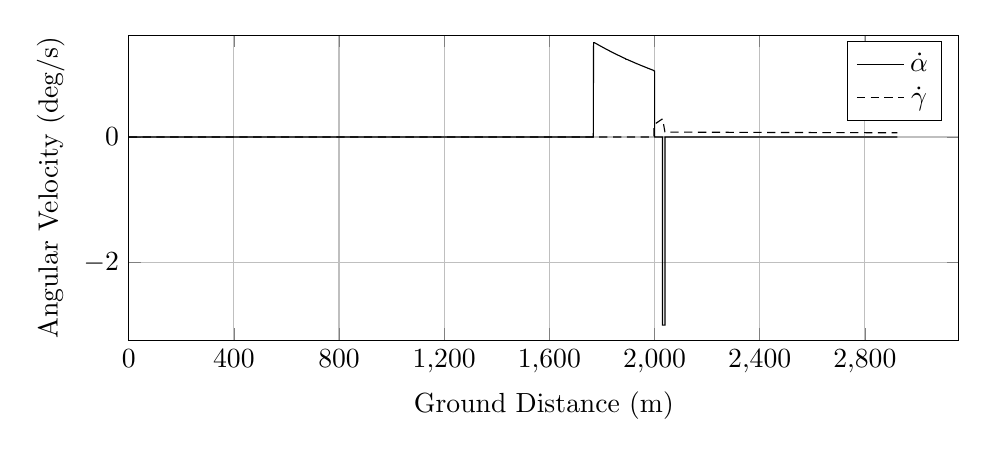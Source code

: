 %AngularVelocity_vs_GroundDistance
\begin{tikzpicture}

\begin{axis}[
width=\textwidth,
height=0.45\textwidth,
scaled ticks=false, tick label style={/pgf/number format/fixed},
xmin=0.0,
xmax=3157.695,
xtick={0,400,800,1200,1600,2000,2400,2800,3200},
xlabel={Ground Distance (m)},
xmajorgrids,
ymin=-3.24,
ymax=1.624,
ylabel={Angular Velocity (deg/s)},
ymajorgrids,
legend entries = {$\dot\alpha$\\$\dot\gamma$\\}
]

\addplot [
color=black,
solid
]
table[row sep=crcr]{
1.36E-8	0.0\\
3.027E-7	0.0\\
2.959E-6	0.0\\
1.539E-5	0.0\\
5.361E-5	0.0\\
1.622E-4	0.0\\
3.721E-4	0.0\\
6.84E-4	0.0\\
0.001	0.0\\
0.002	0.0\\
0.002	0.0\\
0.003	0.0\\
0.004	0.0\\
0.005	0.0\\
0.006	0.0\\
0.007	0.0\\
0.008	0.0\\
0.009	0.0\\
0.01	0.0\\
0.012	0.0\\
0.013	0.0\\
0.015	0.0\\
0.017	0.0\\
0.019	0.0\\
0.021	0.0\\
0.023	0.0\\
0.025	0.0\\
0.027	0.0\\
0.03	0.0\\
0.032	0.0\\
0.035	0.0\\
0.037	0.0\\
0.04	0.0\\
0.043	0.0\\
0.046	0.0\\
0.049	0.0\\
0.052	0.0\\
0.055	0.0\\
0.059	0.0\\
0.062	0.0\\
0.066	0.0\\
0.07	0.0\\
0.073	0.0\\
0.077	0.0\\
0.081	0.0\\
0.085	0.0\\
0.09	0.0\\
0.094	0.0\\
0.098	0.0\\
0.103	0.0\\
0.108	0.0\\
0.112	0.0\\
0.117	0.0\\
0.122	0.0\\
0.127	0.0\\
0.132	0.0\\
0.138	0.0\\
0.143	0.0\\
0.148	0.0\\
0.154	0.0\\
0.16	0.0\\
0.166	0.0\\
0.172	0.0\\
0.178	0.0\\
0.184	0.0\\
0.19	0.0\\
0.196	0.0\\
0.203	0.0\\
0.21	0.0\\
0.216	0.0\\
0.223	0.0\\
0.23	0.0\\
0.237	0.0\\
0.244	0.0\\
0.251	0.0\\
0.259	0.0\\
0.266	0.0\\
0.274	0.0\\
0.282	0.0\\
0.289	0.0\\
0.298	0.0\\
0.306	0.0\\
0.314	0.0\\
0.322	0.0\\
0.33	0.0\\
0.339	0.0\\
0.347	0.0\\
0.356	0.0\\
0.365	0.0\\
0.374	0.0\\
0.384	0.0\\
0.393	0.0\\
0.402	0.0\\
0.412	0.0\\
0.421	0.0\\
0.431	0.0\\
0.441	0.0\\
0.451	0.0\\
0.461	0.0\\
0.472	0.0\\
0.482	0.0\\
0.493	0.0\\
0.504	0.0\\
0.514	0.0\\
0.525	0.0\\
0.536	0.0\\
0.547	0.0\\
0.559	0.0\\
0.57	0.0\\
0.582	0.0\\
0.594	0.0\\
0.605	0.0\\
0.617	0.0\\
0.63	0.0\\
0.642	0.0\\
0.654	0.0\\
0.667	0.0\\
0.68	0.0\\
0.693	0.0\\
0.706	0.0\\
0.718	0.0\\
0.732	0.0\\
0.745	0.0\\
0.759	0.0\\
0.773	0.0\\
0.786	0.0\\
0.8	0.0\\
0.815	0.0\\
0.829	0.0\\
0.844	0.0\\
0.858	0.0\\
0.873	0.0\\
0.888	0.0\\
0.903	0.0\\
0.918	0.0\\
0.934	0.0\\
0.949	0.0\\
0.965	0.0\\
0.98	0.0\\
0.996	0.0\\
1.012	0.0\\
1.028	0.0\\
1.044	0.0\\
1.061	0.0\\
1.077	0.0\\
1.094	0.0\\
1.111	0.0\\
1.128	0.0\\
1.145	0.0\\
1.162	0.0\\
1.18	0.0\\
1.198	0.0\\
1.215	0.0\\
1.234	0.0\\
1.252	0.0\\
1.27	0.0\\
1.289	0.0\\
1.308	0.0\\
1.327	0.0\\
1.346	0.0\\
1.365	0.0\\
1.385	0.0\\
1.405	0.0\\
1.425	0.0\\
1.445	0.0\\
1.466	0.0\\
1.485	0.0\\
1.505	0.0\\
1.526	0.0\\
1.546	0.0\\
1.567	0.0\\
1.588	0.0\\
1.609	0.0\\
1.63	0.0\\
1.652	0.0\\
1.674	0.0\\
1.696	0.0\\
1.717	0.0\\
1.74	0.0\\
1.763	0.0\\
1.786	0.0\\
1.809	0.0\\
1.832	0.0\\
1.856	0.0\\
1.879	0.0\\
1.903	0.0\\
1.927	0.0\\
1.952	0.0\\
1.976	0.0\\
2.0	0.0\\
2.025	0.0\\
2.05	0.0\\
2.075	0.0\\
2.1	0.0\\
2.126	0.0\\
2.152	0.0\\
2.177	0.0\\
2.203	0.0\\
2.23	0.0\\
2.257	0.0\\
2.284	0.0\\
2.311	0.0\\
2.339	0.0\\
2.366	0.0\\
2.394	0.0\\
2.422	0.0\\
2.45	0.0\\
2.479	0.0\\
2.507	0.0\\
2.535	0.0\\
2.563	0.0\\
2.592	0.0\\
2.621	0.0\\
2.65	0.0\\
2.68	0.0\\
2.709	0.0\\
2.74	0.0\\
2.77	0.0\\
2.801	0.0\\
2.832	0.0\\
2.862	0.0\\
2.893	0.0\\
2.924	0.0\\
2.955	0.0\\
2.987	0.0\\
3.019	0.0\\
3.051	0.0\\
3.083	0.0\\
3.115	0.0\\
3.149	0.0\\
3.182	0.0\\
3.214	0.0\\
3.248	0.0\\
3.282	0.0\\
3.316	0.0\\
3.351	0.0\\
3.386	0.0\\
3.422	0.0\\
3.456	0.0\\
3.491	0.0\\
3.526	0.0\\
3.561	0.0\\
3.597	0.0\\
3.633	0.0\\
3.67	0.0\\
3.708	0.0\\
3.745	0.0\\
3.783	0.0\\
3.821	0.0\\
3.859	0.0\\
3.897	0.0\\
3.935	0.0\\
3.974	0.0\\
4.012	0.0\\
4.052	0.0\\
4.09	0.0\\
4.129	0.0\\
4.168	0.0\\
4.208	0.0\\
4.248	0.0\\
4.289	0.0\\
4.33	0.0\\
4.371	0.0\\
4.412	0.0\\
4.454	0.0\\
4.495	0.0\\
4.537	0.0\\
4.581	0.0\\
4.623	0.0\\
4.666	0.0\\
4.709	0.0\\
4.752	0.0\\
4.796	0.0\\
4.841	0.0\\
4.885	0.0\\
4.929	0.0\\
4.973	0.0\\
5.017	0.0\\
5.063	0.0\\
5.108	0.0\\
5.154	0.0\\
5.199	0.0\\
5.244	0.0\\
5.292	0.0\\
5.338	0.0\\
5.386	0.0\\
5.434	0.0\\
5.481	0.0\\
5.53	0.0\\
5.579	0.0\\
5.626	0.0\\
5.675	0.0\\
5.725	0.0\\
5.774	0.0\\
5.826	0.0\\
5.874	0.0\\
5.923	0.0\\
5.973	0.0\\
6.023	0.0\\
6.074	0.0\\
6.125	0.0\\
6.177	0.0\\
6.23	0.0\\
6.283	0.0\\
6.335	0.0\\
6.388	0.0\\
6.441	0.0\\
6.495	0.0\\
6.55	0.0\\
6.604	0.0\\
6.658	0.0\\
6.712	0.0\\
6.767	0.0\\
6.822	0.0\\
6.877	0.0\\
6.934	0.0\\
6.989	0.0\\
7.046	0.0\\
7.103	0.0\\
7.16	0.0\\
7.218	0.0\\
7.277	0.0\\
7.335	0.0\\
7.393	0.0\\
7.452	0.0\\
7.512	0.0\\
7.573	0.0\\
7.632	0.0\\
7.693	0.0\\
7.753	0.0\\
7.814	0.0\\
7.876	0.0\\
7.938	0.0\\
8.001	0.0\\
8.065	0.0\\
8.127	0.0\\
8.19	0.0\\
8.253	0.0\\
8.316	0.0\\
8.38	0.0\\
8.445	0.0\\
8.51	0.0\\
8.574	0.0\\
8.639	0.0\\
8.707	0.0\\
8.773	0.0\\
8.839	0.0\\
8.906	0.0\\
8.972	0.0\\
9.039	0.0\\
9.107	0.0\\
9.175	0.0\\
9.244	0.0\\
9.312	0.0\\
9.382	0.0\\
9.451	0.0\\
9.521	0.0\\
9.591	0.0\\
9.662	0.0\\
9.734	0.0\\
9.806	0.0\\
9.878	0.0\\
9.952	0.0\\
10.024	0.0\\
10.096	0.0\\
10.168	0.0\\
10.241	0.0\\
10.315	0.0\\
10.39	0.0\\
10.465	0.0\\
10.541	0.0\\
10.618	0.0\\
10.693	0.0\\
10.77	0.0\\
10.847	0.0\\
10.925	0.0\\
11.003	0.0\\
11.082	0.0\\
11.159	0.0\\
11.239	0.0\\
11.317	0.0\\
11.396	0.0\\
11.478	0.0\\
11.557	0.0\\
11.637	0.0\\
11.718	0.0\\
11.8	0.0\\
11.882	0.0\\
11.964	0.0\\
12.046	0.0\\
12.13	0.0\\
12.214	0.0\\
12.296	0.0\\
12.381	0.0\\
12.465	0.0\\
12.55	0.0\\
12.635	0.0\\
12.721	0.0\\
12.807	0.0\\
12.893	0.0\\
12.978	0.0\\
13.065	0.0\\
13.152	0.0\\
13.241	0.0\\
13.33	0.0\\
13.417	0.0\\
13.507	0.0\\
13.596	0.0\\
13.687	0.0\\
13.779	0.0\\
13.873	0.0\\
13.964	0.0\\
14.056	0.0\\
14.149	0.0\\
14.243	0.0\\
14.339	0.0\\
14.431	0.0\\
14.524	0.0\\
14.619	0.0\\
14.715	0.0\\
14.81	0.0\\
14.903	0.0\\
15.001	0.0\\
15.098	0.0\\
15.197	0.0\\
15.295	0.0\\
15.393	0.0\\
15.49	0.0\\
15.588	0.0\\
15.688	0.0\\
15.787	0.0\\
15.887	0.0\\
15.988	0.0\\
16.088	0.0\\
16.191	0.0\\
16.292	0.0\\
16.396	0.0\\
16.498	0.0\\
16.601	0.0\\
16.706	0.0\\
16.811	0.0\\
16.918	0.0\\
17.023	0.0\\
17.129	0.0\\
17.235	0.0\\
17.341	0.0\\
17.448	0.0\\
17.557	0.0\\
17.666	0.0\\
17.775	0.0\\
17.885	0.0\\
17.996	0.0\\
18.109	0.0\\
18.22	0.0\\
18.333	0.0\\
18.445	0.0\\
18.557	0.0\\
18.669	0.0\\
18.782	0.0\\
18.896	0.0\\
19.009	0.0\\
19.124	0.0\\
19.241	0.0\\
19.355	0.0\\
19.47	0.0\\
19.585	0.0\\
19.705	0.0\\
19.821	0.0\\
19.941	0.0\\
20.061	0.0\\
20.177	0.0\\
20.298	0.0\\
20.42	0.0\\
20.542	0.0\\
20.662	0.0\\
20.784	0.0\\
20.904	0.0\\
21.028	0.0\\
21.148	0.0\\
21.271	0.0\\
21.393	0.0\\
21.514	0.0\\
21.637	0.0\\
21.759	0.0\\
21.885	0.0\\
22.01	0.0\\
22.136	0.0\\
22.264	0.0\\
22.393	0.0\\
22.521	0.0\\
22.649	0.0\\
22.775	0.0\\
22.903	0.0\\
23.032	0.0\\
23.163	0.0\\
23.295	0.0\\
23.427	0.0\\
23.559	0.0\\
23.687	0.0\\
23.818	0.0\\
23.948	0.0\\
24.077	0.0\\
24.21	0.0\\
24.345	0.0\\
24.477	0.0\\
24.61	0.0\\
24.747	0.0\\
24.883	0.0\\
25.017	0.0\\
25.154	0.0\\
25.29	0.0\\
25.425	0.0\\
25.562	0.0\\
25.701	0.0\\
25.837	0.0\\
25.975	0.0\\
26.003	0.0\\
26.021	0.0\\
26.031	0.0\\
26.058	0.0\\
26.061	0.0\\
26.064	0.0\\
26.066	0.0\\
26.068	0.0\\
26.07	0.0\\
26.078	0.0\\
26.103	0.0\\
26.167	0.0\\
26.298	0.0\\
26.427	0.0\\
26.556	0.0\\
26.686	0.0\\
26.818	0.0\\
26.949	0.0\\
27.08	0.0\\
27.215	0.0\\
27.348	0.0\\
27.482	0.0\\
27.617	0.0\\
27.753	0.0\\
27.889	0.0\\
28.024	0.0\\
28.161	0.0\\
28.298	0.0\\
28.435	0.0\\
28.574	0.0\\
28.714	0.0\\
28.853	0.0\\
28.992	0.0\\
29.133	0.0\\
29.275	0.0\\
29.416	0.0\\
29.558	0.0\\
29.702	0.0\\
29.847	0.0\\
29.99	0.0\\
30.132	0.0\\
30.277	0.0\\
30.422	0.0\\
30.566	0.0\\
30.712	0.0\\
30.857	0.0\\
31.007	0.0\\
31.154	0.0\\
31.303	0.0\\
31.451	0.0\\
31.603	0.0\\
31.755	0.0\\
31.906	0.0\\
32.056	0.0\\
32.21	0.0\\
32.36	0.0\\
32.512	0.0\\
32.665	0.0\\
32.821	0.0\\
32.977	0.0\\
33.131	0.0\\
33.289	0.0\\
33.444	0.0\\
33.6	0.0\\
33.757	0.0\\
33.917	0.0\\
34.074	0.0\\
34.233	0.0\\
34.393	0.0\\
34.554	0.0\\
34.714	0.0\\
34.876	0.0\\
35.037	0.0\\
35.2	0.0\\
35.363	0.0\\
35.527	0.0\\
35.691	0.0\\
35.855	0.0\\
36.017	0.0\\
36.182	0.0\\
36.349	0.0\\
36.514	0.0\\
36.681	0.0\\
36.846	0.0\\
37.013	0.0\\
37.182	0.0\\
37.351	0.0\\
37.52	0.0\\
37.69	0.0\\
37.86	0.0\\
38.028	0.0\\
38.199	0.0\\
38.373	0.0\\
38.547	0.0\\
38.719	0.0\\
38.892	0.0\\
39.062	0.0\\
39.238	0.0\\
39.412	0.0\\
39.585	0.0\\
39.761	0.0\\
39.937	0.0\\
40.114	0.0\\
40.291	0.0\\
40.468	0.0\\
40.646	0.0\\
40.824	0.0\\
41.001	0.0\\
41.18	0.0\\
41.36	0.0\\
41.539	0.0\\
41.72	0.0\\
41.899	0.0\\
42.081	0.0\\
42.265	0.0\\
42.445	0.0\\
42.627	0.0\\
42.811	0.0\\
42.994	0.0\\
43.178	0.0\\
43.362	0.0\\
43.546	0.0\\
43.732	0.0\\
43.917	0.0\\
44.105	0.0\\
44.294	0.0\\
44.479	0.0\\
44.665	0.0\\
44.852	0.0\\
45.038	0.0\\
45.227	0.0\\
45.416	0.0\\
45.605	0.0\\
45.794	0.0\\
45.987	0.0\\
46.178	0.0\\
46.368	0.0\\
46.559	0.0\\
46.751	0.0\\
46.942	0.0\\
47.137	0.0\\
47.334	0.0\\
47.53	0.0\\
47.723	0.0\\
47.919	0.0\\
48.113	0.0\\
48.311	0.0\\
48.509	0.0\\
48.705	0.0\\
48.903	0.0\\
49.1	0.0\\
49.297	0.0\\
49.495	0.0\\
49.694	0.0\\
49.895	0.0\\
50.097	0.0\\
50.296	0.0\\
50.498	0.0\\
50.7	0.0\\
50.903	0.0\\
51.105	0.0\\
51.308	0.0\\
51.51	0.0\\
51.714	0.0\\
51.918	0.0\\
52.121	0.0\\
52.326	0.0\\
52.532	0.0\\
52.739	0.0\\
52.944	0.0\\
53.154	0.0\\
53.361	0.0\\
53.571	0.0\\
53.778	0.0\\
53.988	0.0\\
54.196	0.0\\
54.407	0.0\\
54.617	0.0\\
54.827	0.0\\
55.04	0.0\\
55.254	0.0\\
55.467	0.0\\
55.681	0.0\\
55.895	0.0\\
56.109	0.0\\
56.326	0.0\\
56.542	0.0\\
56.761	0.0\\
56.977	0.0\\
57.196	0.0\\
57.413	0.0\\
57.634	0.0\\
57.854	0.0\\
58.074	0.0\\
58.294	0.0\\
58.516	0.0\\
58.738	0.0\\
58.96	0.0\\
59.183	0.0\\
59.406	0.0\\
59.631	0.0\\
59.856	0.0\\
60.084	0.0\\
60.308	0.0\\
60.535	0.0\\
60.764	0.0\\
60.991	0.0\\
61.218	0.0\\
61.447	0.0\\
61.674	0.0\\
61.907	0.0\\
62.137	0.0\\
62.366	0.0\\
62.596	0.0\\
62.828	0.0\\
63.06	0.0\\
63.293	0.0\\
63.526	0.0\\
63.76	0.0\\
63.993	0.0\\
64.231	0.0\\
64.471	0.0\\
64.709	0.0\\
64.949	0.0\\
65.187	0.0\\
65.427	0.0\\
65.666	0.0\\
65.909	0.0\\
66.151	0.0\\
66.395	0.0\\
66.638	0.0\\
66.882	0.0\\
67.124	0.0\\
67.368	0.0\\
67.616	0.0\\
67.861	0.0\\
68.11	0.0\\
68.356	0.0\\
68.605	0.0\\
68.855	0.0\\
69.104	0.0\\
69.358	0.0\\
69.612	0.0\\
69.863	0.0\\
70.117	0.0\\
70.371	0.0\\
70.625	0.0\\
70.88	0.0\\
71.135	0.0\\
71.395	0.0\\
71.653	0.0\\
71.915	0.0\\
72.172	0.0\\
72.433	0.0\\
72.693	0.0\\
72.956	0.0\\
73.217	0.0\\
73.482	0.0\\
73.743	0.0\\
74.008	0.0\\
74.275	0.0\\
74.545	0.0\\
74.816	0.0\\
75.083	0.0\\
75.354	0.0\\
75.628	0.0\\
75.899	0.0\\
76.17	0.0\\
76.443	0.0\\
76.716	0.0\\
76.993	0.0\\
77.27	0.0\\
77.548	0.0\\
77.826	0.0\\
78.104	0.0\\
78.386	0.0\\
78.669	0.0\\
78.954	0.0\\
79.237	0.0\\
79.519	0.0\\
79.806	0.0\\
80.092	0.0\\
80.379	0.0\\
80.669	0.0\\
80.96	0.0\\
81.251	0.0\\
81.543	0.0\\
81.836	0.0\\
82.131	0.0\\
82.428	0.0\\
82.728	0.0\\
83.027	0.0\\
83.33	0.0\\
83.63	0.0\\
83.93	0.0\\
84.234	0.0\\
84.537	0.0\\
84.841	0.0\\
85.148	0.0\\
85.455	0.0\\
85.762	0.0\\
86.072	0.0\\
86.384	0.0\\
86.697	0.0\\
87.012	0.0\\
87.327	0.0\\
87.645	0.0\\
87.962	0.0\\
88.278	0.0\\
88.601	0.0\\
88.921	0.0\\
89.242	0.0\\
89.566	0.0\\
89.888	0.0\\
90.214	0.0\\
90.541	0.0\\
90.867	0.0\\
91.197	0.0\\
91.527	0.0\\
91.856	0.0\\
92.191	0.0\\
92.528	0.0\\
92.867	0.0\\
93.203	0.0\\
93.537	0.0\\
93.876	0.0\\
94.209	0.0\\
94.55	0.0\\
94.891	0.0\\
95.231	0.0\\
95.574	0.0\\
95.914	0.0\\
96.257	0.0\\
96.6	0.0\\
96.942	0.0\\
97.286	0.0\\
97.629	0.0\\
97.971	0.0\\
98.312	0.0\\
98.656	0.0\\
99.001	0.0\\
99.35	0.0\\
99.695	0.0\\
100.041	0.0\\
100.386	0.0\\
100.729	0.0\\
101.074	0.0\\
101.419	0.0\\
101.763	0.0\\
102.111	0.0\\
102.456	0.0\\
102.798	0.0\\
103.141	0.0\\
103.485	0.0\\
103.829	0.0\\
104.172	0.0\\
104.512	0.0\\
104.86	0.0\\
105.205	0.0\\
105.548	0.0\\
105.888	0.0\\
106.233	0.0\\
106.575	0.0\\
106.916	0.0\\
107.257	0.0\\
107.599	0.0\\
107.937	0.0\\
108.275	0.0\\
108.288	0.0\\
108.3	0.0\\
108.309	0.0\\
108.317	0.0\\
108.325	0.0\\
108.339	0.0\\
108.351	0.0\\
108.395	0.0\\
108.53	0.0\\
108.799	0.0\\
109.105	0.0\\
109.415	0.0\\
109.723	0.0\\
110.032	0.0\\
110.341	0.0\\
110.653	0.0\\
110.971	0.0\\
111.289	0.0\\
111.609	0.0\\
111.928	0.0\\
112.248	0.0\\
112.572	0.0\\
112.895	0.0\\
113.22	0.0\\
113.549	0.0\\
113.877	0.0\\
114.209	0.0\\
114.541	0.0\\
114.878	0.0\\
115.216	0.0\\
115.555	0.0\\
115.897	0.0\\
116.24	0.0\\
116.585	0.0\\
116.928	0.0\\
117.275	0.0\\
117.624	0.0\\
117.974	0.0\\
118.327	0.0\\
118.682	0.0\\
119.039	0.0\\
119.397	0.0\\
119.755	0.0\\
120.113	0.0\\
120.474	0.0\\
120.841	0.0\\
121.205	0.0\\
121.573	0.0\\
121.941	0.0\\
122.31	0.0\\
122.683	0.0\\
123.053	0.0\\
123.428	0.0\\
123.804	0.0\\
124.178	0.0\\
124.552	0.0\\
124.926	0.0\\
125.305	0.0\\
125.681	0.0\\
126.061	0.0\\
126.445	0.0\\
126.827	0.0\\
127.207	0.0\\
127.593	0.0\\
127.971	0.0\\
128.355	0.0\\
128.737	0.0\\
129.12	0.0\\
129.501	0.0\\
129.884	0.0\\
130.268	0.0\\
130.652	0.0\\
131.037	0.0\\
131.423	0.0\\
131.809	0.0\\
132.193	0.0\\
132.58	0.0\\
132.962	0.0\\
133.345	0.0\\
133.728	0.0\\
134.115	0.0\\
134.501	0.0\\
134.886	0.0\\
135.27	0.0\\
135.651	0.0\\
136.035	0.0\\
136.417	0.0\\
136.799	0.0\\
137.18	0.0\\
137.564	0.0\\
137.945	0.0\\
138.33	0.0\\
138.713	0.0\\
139.096	0.0\\
139.48	0.0\\
139.863	0.0\\
140.247	0.0\\
140.632	0.0\\
141.016	0.0\\
141.4	0.0\\
141.784	0.0\\
142.167	0.0\\
142.552	0.0\\
142.936	0.0\\
143.322	0.0\\
143.706	0.0\\
144.09	0.0\\
144.477	0.0\\
144.864	0.0\\
145.248	0.0\\
145.63	0.0\\
146.013	0.0\\
146.397	0.0\\
146.78	0.0\\
147.165	0.0\\
147.547	0.0\\
147.931	0.0\\
148.315	0.0\\
148.7	0.0\\
149.087	0.0\\
149.471	0.0\\
149.855	0.0\\
150.238	0.0\\
150.622	0.0\\
151.008	0.0\\
151.395	0.0\\
151.78	0.0\\
152.165	0.0\\
152.551	0.0\\
152.94	0.0\\
153.325	0.0\\
153.712	0.0\\
154.1	0.0\\
154.489	0.0\\
154.879	0.0\\
155.268	0.0\\
155.656	0.0\\
156.044	0.0\\
156.435	0.0\\
156.821	0.0\\
157.211	0.0\\
157.6	0.0\\
157.99	0.0\\
158.381	0.0\\
158.773	0.0\\
159.164	0.0\\
159.554	0.0\\
159.946	0.0\\
160.338	0.0\\
160.73	0.0\\
161.124	0.0\\
161.519	0.0\\
161.914	0.0\\
162.31	0.0\\
162.706	0.0\\
163.103	0.0\\
163.5	0.0\\
163.896	0.0\\
164.293	0.0\\
164.688	0.0\\
165.086	0.0\\
165.485	0.0\\
165.883	0.0\\
166.282	0.0\\
166.683	0.0\\
167.085	0.0\\
167.486	0.0\\
167.889	0.0\\
168.29	0.0\\
168.692	0.0\\
169.097	0.0\\
169.501	0.0\\
169.907	0.0\\
170.312	0.0\\
170.718	0.0\\
171.124	0.0\\
171.533	0.0\\
171.942	0.0\\
172.35	0.0\\
172.76	0.0\\
173.171	0.0\\
173.583	0.0\\
173.993	0.0\\
174.401	0.0\\
174.816	0.0\\
175.23	0.0\\
175.643	0.0\\
176.054	0.0\\
176.469	0.0\\
176.883	0.0\\
177.3	0.0\\
177.719	0.0\\
178.135	0.0\\
178.555	0.0\\
178.975	0.0\\
179.397	0.0\\
179.818	0.0\\
180.241	0.0\\
180.666	0.0\\
181.09	0.0\\
181.514	0.0\\
181.611	0.0\\
181.938	0.0\\
182.363	0.0\\
183.208	0.0\\
184.086	0.0\\
184.964	0.0\\
185.846	0.0\\
186.726	0.0\\
187.618	0.0\\
188.504	0.0\\
189.393	0.0\\
190.283	0.0\\
191.176	0.0\\
192.066	0.0\\
192.962	0.0\\
193.856	0.0\\
194.761	0.0\\
195.671	0.0\\
196.574	0.0\\
197.491	0.0\\
198.403	0.0\\
199.321	0.0\\
200.235	0.0\\
201.149	0.0\\
202.068	0.0\\
202.986	0.0\\
203.91	0.0\\
204.835	0.0\\
205.762	0.0\\
206.694	0.0\\
207.628	0.0\\
208.56	0.0\\
209.499	0.0\\
210.44	0.0\\
211.375	0.0\\
212.318	0.0\\
213.271	0.0\\
214.218	0.0\\
215.175	0.0\\
216.132	0.0\\
217.082	0.0\\
218.037	0.0\\
218.992	0.0\\
219.953	0.0\\
220.913	0.0\\
221.882	0.0\\
222.853	0.0\\
223.821	0.0\\
224.792	0.0\\
225.779	0.0\\
226.759	0.0\\
227.738	0.0\\
228.719	0.0\\
229.716	0.0\\
230.713	0.0\\
231.71	0.0\\
232.71	0.0\\
233.705	0.0\\
234.71	0.0\\
235.714	0.0\\
236.732	0.0\\
237.747	0.0\\
238.761	0.0\\
239.785	0.0\\
240.81	0.0\\
241.835	0.0\\
242.864	0.0\\
243.891	0.0\\
244.925	0.0\\
245.954	0.0\\
246.987	0.0\\
248.037	0.0\\
249.07	0.0\\
250.122	0.0\\
251.191	0.0\\
252.253	0.0\\
253.306	0.0\\
254.37	0.0\\
255.431	0.0\\
256.51	0.0\\
257.591	0.0\\
258.684	0.0\\
259.764	0.0\\
260.858	0.0\\
261.944	0.0\\
263.042	0.0\\
264.16	0.0\\
265.27	0.0\\
266.384	0.0\\
267.485	0.0\\
268.591	0.0\\
269.716	0.0\\
270.845	0.0\\
271.989	0.0\\
273.129	0.0\\
274.26	0.0\\
275.414	0.0\\
276.574	0.0\\
277.726	0.0\\
278.873	0.0\\
280.029	0.0\\
281.177	0.0\\
282.352	0.0\\
283.552	0.0\\
284.758	0.0\\
285.942	0.0\\
287.122	0.0\\
288.338	0.0\\
289.546	0.0\\
290.762	0.0\\
291.975	0.0\\
293.197	0.0\\
294.443	0.0\\
295.675	0.0\\
296.914	0.0\\
298.177	0.0\\
299.457	0.0\\
300.711	0.0\\
301.969	0.0\\
303.249	0.0\\
304.511	0.0\\
305.789	0.0\\
307.057	0.0\\
308.361	0.0\\
309.644	0.0\\
310.935	0.0\\
312.225	0.0\\
313.534	0.0\\
314.841	0.0\\
316.14	0.0\\
317.444	0.0\\
318.746	0.0\\
320.063	0.0\\
321.376	0.0\\
322.716	0.0\\
324.024	0.0\\
325.343	0.0\\
326.667	0.0\\
327.979	0.0\\
329.294	0.0\\
330.619	0.0\\
331.929	0.0\\
333.24	0.0\\
334.558	0.0\\
335.863	0.0\\
337.168	0.0\\
338.482	0.0\\
339.774	0.0\\
341.077	0.0\\
342.377	0.0\\
343.662	0.0\\
344.931	0.0\\
346.209	0.0\\
347.479	0.0\\
348.746	0.0\\
350.002	0.0\\
351.263	0.0\\
352.522	0.0\\
353.784	0.0\\
355.036	0.0\\
356.284	0.0\\
356.533	0.0\\
356.702	0.0\\
356.786	0.0\\
356.843	0.0\\
356.888	0.0\\
356.919	0.0\\
356.962	0.0\\
356.986	0.0\\
356.996	0.0\\
357.006	0.0\\
357.054	0.0\\
357.209	0.0\\
357.668	0.0\\
358.588	0.0\\
359.661	0.0\\
360.745	0.0\\
361.83	0.0\\
362.927	0.0\\
364.029	0.0\\
365.137	0.0\\
366.249	0.0\\
367.361	0.0\\
368.486	0.0\\
369.616	0.0\\
370.756	0.0\\
371.904	0.0\\
373.045	0.0\\
374.198	0.0\\
375.354	0.0\\
376.514	0.0\\
377.684	0.0\\
378.858	0.0\\
380.037	0.0\\
381.222	0.0\\
382.417	0.0\\
383.615	0.0\\
384.821	0.0\\
386.044	0.0\\
387.276	0.0\\
388.51	0.0\\
389.737	0.0\\
390.981	0.0\\
392.232	0.0\\
393.481	0.0\\
394.742	0.0\\
396.02	0.0\\
397.28	0.0\\
398.573	0.0\\
399.85	0.0\\
401.123	0.0\\
402.424	0.0\\
403.732	0.0\\
405.036	0.0\\
406.339	0.0\\
407.651	0.0\\
408.96	0.0\\
410.276	0.0\\
411.591	0.0\\
412.912	0.0\\
414.226	0.0\\
415.534	0.0\\
416.846	0.0\\
418.159	0.0\\
419.473	0.0\\
420.801	0.0\\
422.123	0.0\\
423.434	0.0\\
424.749	0.0\\
426.052	0.0\\
427.362	0.0\\
428.662	0.0\\
429.975	0.0\\
431.282	0.0\\
432.578	0.0\\
433.876	0.0\\
435.176	0.0\\
436.477	0.0\\
437.777	0.0\\
439.072	0.0\\
440.345	0.0\\
441.63	0.0\\
442.911	0.0\\
444.191	0.0\\
445.464	0.0\\
446.739	0.0\\
448.014	0.0\\
449.29	0.0\\
450.55	0.0\\
451.814	0.0\\
453.07	0.0\\
454.332	0.0\\
455.585	0.0\\
456.842	0.0\\
458.098	0.0\\
459.335	0.0\\
460.593	0.0\\
461.841	0.0\\
463.084	0.0\\
464.336	0.0\\
465.589	0.0\\
466.826	0.0\\
468.071	0.0\\
469.307	0.0\\
470.558	0.0\\
471.799	0.0\\
473.035	0.0\\
474.272	0.0\\
475.509	0.0\\
476.748	0.0\\
477.987	0.0\\
479.227	0.0\\
480.46	0.0\\
481.696	0.0\\
482.927	0.0\\
484.152	0.0\\
485.38	0.0\\
486.615	0.0\\
487.844	0.0\\
489.07	0.0\\
490.3	0.0\\
491.524	0.0\\
492.755	0.0\\
493.988	0.0\\
495.215	0.0\\
496.434	0.0\\
497.656	0.0\\
498.877	0.0\\
500.106	0.0\\
501.333	0.0\\
502.565	0.0\\
503.783	0.0\\
505.002	0.0\\
506.229	0.0\\
507.458	0.0\\
508.683	0.0\\
509.918	0.0\\
511.142	0.0\\
512.366	0.0\\
513.589	0.0\\
514.807	0.0\\
516.031	0.0\\
517.256	0.0\\
518.48	0.0\\
519.706	0.0\\
520.932	0.0\\
522.16	0.0\\
523.391	0.0\\
524.614	0.0\\
525.84	0.0\\
527.062	0.0\\
528.297	0.0\\
529.526	0.0\\
530.761	0.0\\
531.993	0.0\\
533.225	0.0\\
534.458	0.0\\
535.688	0.0\\
536.92	0.0\\
538.149	0.0\\
539.381	0.0\\
540.61	0.0\\
541.85	0.0\\
543.083	0.0\\
544.319	0.0\\
545.559	0.0\\
546.791	0.0\\
548.034	0.0\\
549.272	0.0\\
550.517	0.0\\
551.762	0.0\\
552.998	0.0\\
554.243	0.0\\
555.484	0.0\\
556.732	0.0\\
557.98	0.0\\
559.227	0.0\\
560.477	0.0\\
561.725	0.0\\
562.976	0.0\\
564.223	0.0\\
565.476	0.0\\
566.728	0.0\\
567.981	0.0\\
569.242	0.0\\
570.508	0.0\\
571.765	0.0\\
573.023	0.0\\
574.28	0.0\\
575.542	0.0\\
576.806	0.0\\
578.07	0.0\\
579.338	0.0\\
580.602	0.0\\
581.871	0.0\\
583.148	0.0\\
584.416	0.0\\
585.693	0.0\\
586.969	0.0\\
588.24	0.0\\
589.52	0.0\\
590.802	0.0\\
592.079	0.0\\
593.361	0.0\\
594.649	0.0\\
595.935	0.0\\
597.219	0.0\\
598.503	0.0\\
599.797	0.0\\
601.085	0.0\\
602.369	0.0\\
603.665	0.0\\
604.965	0.0\\
606.263	0.0\\
607.56	0.0\\
608.86	0.0\\
610.163	0.0\\
611.464	0.0\\
612.771	0.0\\
614.077	0.0\\
615.387	0.0\\
616.703	0.0\\
618.012	0.0\\
619.317	0.0\\
620.634	0.0\\
621.945	0.0\\
623.258	0.0\\
624.583	0.0\\
625.911	0.0\\
627.234	0.0\\
628.561	0.0\\
629.891	0.0\\
631.225	0.0\\
632.564	0.0\\
633.902	0.0\\
635.24	0.0\\
636.579	0.0\\
637.914	0.0\\
639.259	0.0\\
640.608	0.0\\
641.956	0.0\\
643.311	0.0\\
644.664	0.0\\
646.02	0.0\\
647.377	0.0\\
648.743	0.0\\
650.104	0.0\\
651.474	0.0\\
652.844	0.0\\
654.218	0.0\\
655.589	0.0\\
656.967	0.0\\
658.344	0.0\\
659.729	0.0\\
661.112	0.0\\
662.505	0.0\\
663.89	0.0\\
665.274	0.0\\
666.664	0.0\\
668.064	0.0\\
669.464	0.0\\
670.868	0.0\\
672.28	0.0\\
673.687	0.0\\
675.104	0.0\\
676.515	0.0\\
677.931	0.0\\
679.355	0.0\\
680.773	0.0\\
682.187	0.0\\
683.616	0.0\\
685.054	0.0\\
686.485	0.0\\
687.926	0.0\\
689.363	0.0\\
690.804	0.0\\
692.255	0.0\\
693.702	0.0\\
695.156	0.0\\
696.621	0.0\\
698.087	0.0\\
699.546	0.0\\
701.012	0.0\\
702.477	0.0\\
703.946	0.0\\
705.421	0.0\\
706.9	0.0\\
708.391	0.0\\
709.88	0.0\\
711.378	0.0\\
712.878	0.0\\
714.376	0.0\\
715.889	0.0\\
717.397	0.0\\
718.907	0.0\\
720.424	0.0\\
721.946	0.0\\
723.47	0.0\\
725.0	0.0\\
726.537	0.0\\
728.08	0.0\\
729.622	0.0\\
731.164	0.0\\
732.727	0.0\\
734.285	0.0\\
735.849	0.0\\
737.425	0.0\\
739.003	0.0\\
740.578	0.0\\
742.166	0.0\\
743.75	0.0\\
745.346	0.0\\
746.947	0.0\\
748.555	0.0\\
750.165	0.0\\
751.79	0.0\\
753.408	0.0\\
755.042	0.0\\
756.679	0.0\\
758.326	0.0\\
759.981	0.0\\
761.628	0.0\\
763.286	0.0\\
764.955	0.0\\
766.632	0.0\\
768.308	0.0\\
769.998	0.0\\
771.693	0.0\\
773.39	0.0\\
775.099	0.0\\
776.822	0.0\\
778.548	0.0\\
780.284	0.0\\
782.033	0.0\\
783.779	0.0\\
785.535	0.0\\
787.304	0.0\\
789.078	0.0\\
790.859	0.0\\
792.656	0.0\\
794.459	0.0\\
796.29	0.0\\
798.116	0.0\\
799.954	0.0\\
801.805	0.0\\
803.671	0.0\\
805.542	0.0\\
807.438	0.0\\
809.334	0.0\\
811.251	0.0\\
813.18	0.0\\
815.14	0.0\\
817.096	0.0\\
819.087	0.0\\
821.091	0.0\\
823.104	0.0\\
825.141	0.0\\
827.199	0.0\\
829.284	0.0\\
831.386	0.0\\
833.518	0.0\\
835.651	0.0\\
837.816	0.0\\
840.018	0.0\\
842.244	0.0\\
844.487	0.0\\
846.751	0.0\\
849.044	0.0\\
851.371	0.0\\
853.711	0.0\\
856.074	0.0\\
858.435	0.0\\
860.792	0.0\\
863.151	0.0\\
865.51	0.0\\
867.825	0.0\\
870.117	0.0\\
872.401	0.0\\
874.672	0.0\\
876.911	0.0\\
879.139	0.0\\
881.325	0.0\\
883.502	0.0\\
885.633	0.0\\
887.766	0.0\\
889.873	0.0\\
891.969	0.0\\
894.052	0.0\\
896.109	0.0\\
898.156	0.0\\
900.182	0.0\\
902.197	0.0\\
904.2	0.0\\
906.176	0.0\\
908.146	0.0\\
910.101	0.0\\
912.054	0.0\\
913.987	0.0\\
915.909	0.0\\
917.824	0.0\\
919.724	0.0\\
921.614	0.0\\
923.5	0.0\\
925.37	0.0\\
927.237	0.0\\
929.095	0.0\\
929.463	0.0\\
929.74	0.0\\
929.981	0.0\\
930.134	0.0\\
930.239	0.0\\
930.312	0.0\\
930.374	0.0\\
930.443	0.0\\
930.514	0.0\\
930.533	0.0\\
930.554	0.0\\
930.67	0.0\\
931.174	0.0\\
932.919	0.0\\
934.723	0.0\\
936.534	0.0\\
938.356	0.0\\
940.182	0.0\\
942.022	0.0\\
943.874	0.0\\
945.747	0.0\\
947.63	0.0\\
949.523	0.0\\
951.425	0.0\\
953.344	0.0\\
955.289	0.0\\
957.238	0.0\\
959.202	0.0\\
961.181	0.0\\
963.171	0.0\\
965.179	0.0\\
967.202	0.0\\
969.248	0.0\\
971.311	0.0\\
973.392	0.0\\
975.5	0.0\\
977.634	0.0\\
979.771	0.0\\
981.93	0.0\\
984.113	0.0\\
986.315	0.0\\
988.537	0.0\\
990.783	0.0\\
993.035	0.0\\
995.303	0.0\\
997.595	0.0\\
999.895	0.0\\
1002.196	0.0\\
1004.523	0.0\\
1006.844	0.0\\
1009.154	0.0\\
1011.461	0.0\\
1013.755	0.0\\
1016.05	0.0\\
1018.35	0.0\\
1020.644	0.0\\
1022.914	0.0\\
1025.162	0.0\\
1027.41	0.0\\
1029.645	0.0\\
1031.878	0.0\\
1034.088	0.0\\
1036.261	0.0\\
1038.454	0.0\\
1040.606	0.0\\
1042.758	0.0\\
1044.895	0.0\\
1047.026	0.0\\
1049.137	0.0\\
1051.257	0.0\\
1053.359	0.0\\
1055.455	0.0\\
1057.534	0.0\\
1059.607	0.0\\
1061.673	0.0\\
1063.726	0.0\\
1065.774	0.0\\
1067.813	0.0\\
1069.86	0.0\\
1071.887	0.0\\
1073.913	0.0\\
1075.938	0.0\\
1077.953	0.0\\
1079.966	0.0\\
1081.964	0.0\\
1083.96	0.0\\
1085.951	0.0\\
1087.94	0.0\\
1089.919	0.0\\
1091.896	0.0\\
1093.864	0.0\\
1095.831	0.0\\
1097.802	0.0\\
1099.763	0.0\\
1101.717	0.0\\
1103.672	0.0\\
1105.616	0.0\\
1107.566	0.0\\
1109.508	0.0\\
1111.458	0.0\\
1113.407	0.0\\
1115.354	0.0\\
1117.305	0.0\\
1119.243	0.0\\
1121.17	0.0\\
1123.107	0.0\\
1125.032	0.0\\
1126.962	0.0\\
1128.888	0.0\\
1130.802	0.0\\
1132.726	0.0\\
1134.656	0.0\\
1136.582	0.0\\
1138.493	0.0\\
1140.409	0.0\\
1142.321	0.0\\
1144.234	0.0\\
1146.137	0.0\\
1148.042	0.0\\
1149.957	0.0\\
1151.86	0.0\\
1153.765	0.0\\
1155.681	0.0\\
1157.58	0.0\\
1159.492	0.0\\
1161.396	0.0\\
1163.304	0.0\\
1165.204	0.0\\
1167.097	0.0\\
1168.994	0.0\\
1170.899	0.0\\
1172.805	0.0\\
1174.704	0.0\\
1176.6	0.0\\
1178.5	0.0\\
1180.405	0.0\\
1182.304	0.0\\
1184.21	0.0\\
1186.115	0.0\\
1188.014	0.0\\
1189.911	0.0\\
1191.819	0.0\\
1193.717	0.0\\
1195.62	0.0\\
1197.525	0.0\\
1199.429	0.0\\
1201.329	0.0\\
1203.23	0.0\\
1205.135	0.0\\
1207.048	0.0\\
1208.961	0.0\\
1210.873	0.0\\
1212.784	0.0\\
1214.688	0.0\\
1216.591	0.0\\
1218.493	0.0\\
1220.403	0.0\\
1222.315	0.0\\
1224.224	0.0\\
1226.133	0.0\\
1228.042	0.0\\
1229.959	0.0\\
1231.872	0.0\\
1233.79	0.0\\
1235.712	0.0\\
1237.623	0.0\\
1239.546	0.0\\
1241.469	0.0\\
1243.396	0.0\\
1245.329	0.0\\
1247.252	0.0\\
1249.174	0.0\\
1251.103	0.0\\
1253.028	0.0\\
1254.954	0.0\\
1256.874	0.0\\
1258.801	0.0\\
1260.725	0.0\\
1262.664	0.0\\
1264.598	0.0\\
1266.537	0.0\\
1268.473	0.0\\
1270.421	0.0\\
1272.356	0.0\\
1274.294	0.0\\
1276.227	0.0\\
1278.175	0.0\\
1280.118	0.0\\
1282.064	0.0\\
1284.015	0.0\\
1285.965	0.0\\
1287.914	0.0\\
1289.868	0.0\\
1291.823	0.0\\
1293.784	0.0\\
1295.74	0.0\\
1297.702	0.0\\
1299.664	0.0\\
1301.634	0.0\\
1303.614	0.0\\
1305.588	0.0\\
1307.558	0.0\\
1309.537	0.0\\
1311.51	0.0\\
1313.487	0.0\\
1315.464	0.0\\
1317.452	0.0\\
1319.434	0.0\\
1321.428	0.0\\
1323.415	0.0\\
1325.409	0.0\\
1327.409	0.0\\
1329.412	0.0\\
1331.416	0.0\\
1333.416	0.0\\
1335.417	0.0\\
1337.421	0.0\\
1339.427	0.0\\
1341.429	0.0\\
1343.44	0.0\\
1345.452	0.0\\
1347.466	0.0\\
1349.487	0.0\\
1351.5	0.0\\
1353.533	0.0\\
1355.563	0.0\\
1357.589	0.0\\
1359.631	0.0\\
1361.665	0.0\\
1363.7	0.0\\
1365.743	0.0\\
1367.787	0.0\\
1369.834	0.0\\
1371.882	0.0\\
1373.929	0.0\\
1375.985	0.0\\
1378.042	0.0\\
1380.104	0.0\\
1382.169	0.0\\
1384.24	0.0\\
1386.306	0.0\\
1388.377	0.0\\
1390.448	0.0\\
1392.53	0.0\\
1394.608	0.0\\
1396.697	0.0\\
1398.786	0.0\\
1400.885	0.0\\
1402.975	0.0\\
1405.075	0.0\\
1407.185	0.0\\
1409.294	0.0\\
1411.399	0.0\\
1413.522	0.0\\
1415.641	0.0\\
1417.764	0.0\\
1419.888	0.0\\
1422.021	0.0\\
1424.149	0.0\\
1426.286	0.0\\
1428.431	0.0\\
1430.581	0.0\\
1432.732	0.0\\
1434.889	0.0\\
1437.043	0.0\\
1439.213	0.0\\
1441.38	0.0\\
1443.551	0.0\\
1445.732	0.0\\
1447.91	0.0\\
1450.094	0.0\\
1452.28	0.0\\
1454.465	0.0\\
1456.657	0.0\\
1458.843	0.0\\
1461.049	0.0\\
1463.251	0.0\\
1465.453	0.0\\
1467.663	0.0\\
1469.88	0.0\\
1472.101	0.0\\
1474.319	0.0\\
1476.537	0.0\\
1478.765	0.0\\
1481.006	0.0\\
1483.241	0.0\\
1485.481	0.0\\
1487.727	0.0\\
1489.995	0.0\\
1492.262	0.0\\
1494.532	0.0\\
1496.807	0.0\\
1499.089	0.0\\
1501.376	0.0\\
1503.664	0.0\\
1505.958	0.0\\
1508.252	0.0\\
1510.562	0.0\\
1512.875	0.0\\
1515.195	0.0\\
1517.529	0.0\\
1519.864	0.0\\
1522.2	0.0\\
1524.541	0.0\\
1526.888	0.0\\
1529.239	0.0\\
1531.59	0.0\\
1533.946	0.0\\
1536.313	0.0\\
1538.693	0.0\\
1541.08	0.0\\
1543.475	0.0\\
1545.878	0.0\\
1548.28	0.0\\
1550.685	0.0\\
1553.108	0.0\\
1555.535	0.0\\
1557.966	0.0\\
1560.402	0.0\\
1562.846	0.0\\
1565.288	0.0\\
1567.757	0.0\\
1570.223	0.0\\
1572.697	0.0\\
1575.183	0.0\\
1577.661	0.0\\
1580.155	0.0\\
1582.669	0.0\\
1585.184	0.0\\
1587.71	0.0\\
1590.247	0.0\\
1592.783	0.0\\
1595.33	0.0\\
1597.891	0.0\\
1600.452	0.0\\
1603.024	0.0\\
1605.621	0.0\\
1608.207	0.0\\
1610.812	0.0\\
1613.428	0.0\\
1616.049	0.0\\
1618.677	0.0\\
1621.315	0.0\\
1623.976	0.0\\
1626.638	0.0\\
1629.309	0.0\\
1632.005	0.0\\
1634.706	0.0\\
1637.412	0.0\\
1640.133	0.0\\
1642.885	0.0\\
1645.633	0.0\\
1648.398	0.0\\
1651.182	0.0\\
1653.982	0.0\\
1656.789	0.0\\
1659.607	0.0\\
1662.455	0.0\\
1665.306	0.0\\
1668.179	0.0\\
1671.062	0.0\\
1673.979	0.0\\
1676.909	0.0\\
1679.853	0.0\\
1682.834	0.0\\
1685.82	0.0\\
1688.841	0.0\\
1691.866	0.0\\
1694.94	0.0\\
1698.015	0.0\\
1701.114	0.0\\
1704.227	0.0\\
1707.393	0.0\\
1710.573	0.0\\
1713.78	0.0\\
1717.041	0.0\\
1720.323	0.0\\
1723.649	0.0\\
1727.006	0.0\\
1730.431	0.0\\
1733.905	0.0\\
1737.417	0.0\\
1741.002	0.0\\
1744.625	0.0\\
1748.315	0.0\\
1752.073	0.0\\
1755.929	0.0\\
1759.859	0.0\\
1763.908	0.0\\
1766.99	0.0\\
1768.016	1.504\\
1772.202	1.502\\
1776.448	1.492\\
1780.705	1.482\\
1784.92	1.472\\
1789.072	1.462\\
1793.108	1.453\\
1797.07	1.444\\
1800.928	1.435\\
1804.696	1.426\\
1808.394	1.418\\
1812.023	1.409\\
1815.588	1.401\\
1819.092	1.394\\
1822.57	1.386\\
1825.996	1.379\\
1829.387	1.371\\
1832.7	1.364\\
1836.004	1.357\\
1839.268	1.35\\
1842.508	1.343\\
1845.723	1.336\\
1848.899	1.33\\
1852.057	1.323\\
1855.187	1.317\\
1858.289	1.31\\
1861.36	1.304\\
1864.419	1.298\\
1867.452	1.292\\
1870.485	1.286\\
1873.491	1.28\\
1876.483	1.274\\
1879.46	1.268\\
1882.403	1.262\\
1885.335	1.256\\
1888.272	1.251\\
1891.167	1.245\\
1891.282	1.239\\
1891.374	1.239\\
1891.402	1.239\\
1891.44	1.239\\
1891.647	1.239\\
1892.318	1.239\\
1894.827	1.237\\
1897.814	1.232\\
1900.818	1.227\\
1903.863	1.221\\
1906.915	1.215\\
1909.992	1.21\\
1913.089	1.204\\
1916.215	1.198\\
1919.356	1.193\\
1922.551	1.187\\
1925.763	1.181\\
1928.989	1.175\\
1932.25	1.169\\
1935.555	1.164\\
1938.88	1.158\\
1942.239	1.152\\
1945.647	1.146\\
1949.091	1.14\\
1952.562	1.134\\
1956.081	1.128\\
1959.649	1.122\\
1963.262	1.116\\
1966.905	1.11\\
1970.606	1.104\\
1974.342	1.097\\
1978.142	1.091\\
1981.962	1.085\\
1985.808	1.079\\
1989.692	1.072\\
1993.583	1.066\\
1997.453	1.06\\
1997.712	1.054\\
1997.964	1.053\\
1998.218	1.053\\
1998.468	1.052\\
1998.721	1.052\\
1998.98	1.052\\
1999.232	1.051\\
1999.469	1.051\\
1999.712	1.05\\
1999.945	1.05\\
2000.158	1.05\\
2000.384	0.0\\
2000.623	0.0\\
2000.866	0.0\\
2001.119	0.0\\
2001.379	0.0\\
2001.627	0.0\\
2001.873	0.0\\
2002.126	0.0\\
2002.361	0.0\\
2002.612	0.0\\
2002.866	0.0\\
2003.113	0.0\\
2003.369	0.0\\
2003.627	0.0\\
2003.887	0.0\\
2004.141	0.0\\
2004.394	0.0\\
2004.644	0.0\\
2004.898	0.0\\
2005.157	0.0\\
2005.4	0.0\\
2005.66	0.0\\
2005.92	0.0\\
2006.178	0.0\\
2006.421	0.0\\
2006.658	0.0\\
2006.892	0.0\\
2007.149	0.0\\
2007.406	0.0\\
2007.643	0.0\\
2007.904	0.0\\
2008.159	0.0\\
2008.406	0.0\\
2008.655	0.0\\
2008.899	0.0\\
2009.144	0.0\\
2009.396	0.0\\
2009.657	0.0\\
2009.915	0.0\\
2010.156	0.0\\
2010.416	0.0\\
2010.672	0.0\\
2010.932	0.0\\
2011.178	0.0\\
2011.43	0.0\\
2011.665	0.0\\
2011.926	0.0\\
2012.185	0.0\\
2012.44	0.0\\
2012.695	0.0\\
2012.933	0.0\\
2013.188	0.0\\
2013.442	0.0\\
2013.699	0.0\\
2013.959	0.0\\
2014.22	0.0\\
2014.479	0.0\\
2014.742	0.0\\
2015.003	0.0\\
2015.262	0.0\\
2015.524	0.0\\
2015.781	0.0\\
2016.043	0.0\\
2016.301	0.0\\
2016.544	0.0\\
2016.79	0.0\\
2017.047	0.0\\
2017.299	0.0\\
2017.551	0.0\\
2017.802	0.0\\
2018.064	0.0\\
2018.321	0.0\\
2018.582	0.0\\
2018.825	0.0\\
2019.083	0.0\\
2019.345	0.0\\
2019.605	0.0\\
2019.848	0.0\\
2020.107	0.0\\
2020.357	0.0\\
2020.62	0.0\\
2020.879	0.0\\
2021.128	0.0\\
2021.389	0.0\\
2021.634	0.0\\
2021.867	0.0\\
2022.118	0.0\\
2022.375	0.0\\
2022.626	0.0\\
2022.882	0.0\\
2023.137	0.0\\
2023.401	0.0\\
2023.662	0.0\\
2023.926	0.0\\
2024.182	0.0\\
2024.444	0.0\\
2024.708	0.0\\
2024.97	0.0\\
2025.234	0.0\\
2025.5	0.0\\
2025.763	0.0\\
2026.028	0.0\\
2026.292	0.0\\
2026.547	0.0\\
2026.792	0.0\\
2027.058	0.0\\
2027.316	0.0\\
2027.581	0.0\\
2027.841	0.0\\
2028.099	0.0\\
2028.365	0.0\\
2028.618	0.0\\
2028.877	0.0\\
2029.144	0.0\\
2029.404	0.0\\
2029.641	0.0\\
2029.901	0.0\\
2030.141	0.0\\
2030.31	0.0\\
2030.397	-3.0\\
2030.653	-3.0\\
2030.921	-3.0\\
2031.188	-3.0\\
2031.442	-3.0\\
2031.689	-3.0\\
2031.954	-3.0\\
2032.214	-3.0\\
2032.475	-3.0\\
2032.734	-3.0\\
2032.999	-3.0\\
2033.253	-3.0\\
2033.52	-3.0\\
2033.781	-3.0\\
2034.024	-3.0\\
2034.279	-3.0\\
2034.535	-3.0\\
2034.8	-3.0\\
2035.066	-3.0\\
2035.318	-3.0\\
2035.567	-3.0\\
2035.831	-3.0\\
2036.07	-3.0\\
2036.329	-3.0\\
2036.594	-3.0\\
2036.857	-3.0\\
2037.11	-3.0\\
2037.358	-3.0\\
2037.61	-3.0\\
2037.875	-3.0\\
2038.13	-3.0\\
2038.395	-3.0\\
2038.658	-3.0\\
2038.925	-3.0\\
2039.19	-3.0\\
2039.438	-3.0\\
2039.673	-3.0\\
2039.91	0.0\\
2040.172	0.0\\
2040.433	0.0\\
2041.013	0.0\\
2041.641	0.0\\
2042.578	0.0\\
2043.493	0.0\\
2044.406	0.0\\
2045.676	0.0\\
2046.766	0.0\\
2047.412	0.0\\
2048.08	0.0\\
2048.723	0.0\\
2049.573	0.0\\
2050.411	0.0\\
2051.031	0.0\\
2051.673	0.0\\
2052.43	0.0\\
2053.162	0.0\\
2053.904	0.0\\
2054.544	0.0\\
2055.227	0.0\\
2055.817	0.0\\
2056.597	0.0\\
2057.304	0.0\\
2057.976	0.0\\
2058.701	0.0\\
2059.363	0.0\\
2060.336	0.0\\
2061.481	0.0\\
2062.762	0.0\\
2063.987	0.0\\
2064.823	0.0\\
2065.92	0.0\\
2067.128	0.0\\
2068.141	0.0\\
2069.126	0.0\\
2069.945	0.0\\
2070.812	0.0\\
2071.405	0.0\\
2072.118	0.0\\
2072.725	0.0\\
2073.275	0.0\\
2073.871	0.0\\
2074.684	0.0\\
2075.494	0.0\\
2076.231	0.0\\
2077.046	0.0\\
2078.122	0.0\\
2079.259	0.0\\
2080.482	0.0\\
2081.393	0.0\\
2082.27	0.0\\
2083.204	0.0\\
2084.084	0.0\\
2084.974	0.0\\
2085.791	0.0\\
2086.889	0.0\\
2087.782	0.0\\
2088.605	0.0\\
2089.509	0.0\\
2090.423	0.0\\
2091.387	0.0\\
2092.361	0.0\\
2093.286	0.0\\
2094.15	0.0\\
2095.091	0.0\\
2096.096	0.0\\
2097.013	0.0\\
2097.965	0.0\\
2098.825	0.0\\
2099.658	0.0\\
2100.348	0.0\\
2101.01	0.0\\
2101.749	0.0\\
2102.488	0.0\\
2103.242	0.0\\
2103.964	0.0\\
2105.069	0.0\\
2105.989	0.0\\
2106.736	0.0\\
2107.529	0.0\\
2108.26	0.0\\
2108.923	0.0\\
2109.571	0.0\\
2110.099	0.0\\
2110.575	0.0\\
2111.201	0.0\\
2111.775	0.0\\
2112.391	0.0\\
2113.292	0.0\\
2114.237	0.0\\
2115.199	0.0\\
2116.066	0.0\\
2116.908	0.0\\
2117.657	0.0\\
2118.917	0.0\\
2120.088	0.0\\
2121.381	0.0\\
2122.49	0.0\\
2123.679	0.0\\
2124.462	0.0\\
2125.367	0.0\\
2126.36	0.0\\
2127.294	0.0\\
2128.147	0.0\\
2129.073	0.0\\
2129.881	0.0\\
2130.459	0.0\\
2131.284	0.0\\
2132.08	0.0\\
2133.047	0.0\\
2133.927	0.0\\
2135.051	0.0\\
2136.117	0.0\\
2137.284	0.0\\
2138.473	0.0\\
2139.776	0.0\\
2141.07	0.0\\
2142.056	0.0\\
2142.953	0.0\\
2143.89	0.0\\
2144.779	0.0\\
2145.552	0.0\\
2146.257	0.0\\
2147.13	0.0\\
2148.089	0.0\\
2149.107	0.0\\
2150.044	0.0\\
2150.945	0.0\\
2151.915	0.0\\
2153.194	0.0\\
2154.166	0.0\\
2155.235	0.0\\
2156.096	0.0\\
2157.007	0.0\\
2157.862	0.0\\
2159.132	0.0\\
2160.083	0.0\\
2161.336	0.0\\
2162.201	0.0\\
2163.231	0.0\\
2164.307	0.0\\
2165.249	0.0\\
2166.263	0.0\\
2167.284	0.0\\
2168.169	0.0\\
2169.005	0.0\\
2170.272	0.0\\
2171.419	0.0\\
2172.521	0.0\\
2173.468	0.0\\
2174.44	0.0\\
2175.39	0.0\\
2176.315	0.0\\
2177.583	0.0\\
2178.573	0.0\\
2179.757	0.0\\
2180.908	0.0\\
2181.68	0.0\\
2182.647	0.0\\
2183.677	0.0\\
2184.528	0.0\\
2185.461	0.0\\
2186.472	0.0\\
2187.475	0.0\\
2188.659	0.0\\
2189.29	0.0\\
2190.088	0.0\\
2190.827	0.0\\
2191.699	0.0\\
2192.597	0.0\\
2193.656	0.0\\
2194.777	0.0\\
2195.833	0.0\\
2196.907	0.0\\
2198.202	0.0\\
2199.393	0.0\\
2200.541	0.0\\
2201.511	0.0\\
2202.484	0.0\\
2203.396	0.0\\
2204.43	0.0\\
2205.478	0.0\\
2206.423	0.0\\
2207.421	0.0\\
2208.402	0.0\\
2209.544	0.0\\
2210.574	0.0\\
2211.842	0.0\\
2213.253	0.0\\
2214.661	0.0\\
2216.017	0.0\\
2217.414	0.0\\
2218.555	0.0\\
2219.616	0.0\\
2220.87	0.0\\
2222.02	0.0\\
2223.1	0.0\\
2224.115	0.0\\
2225.132	0.0\\
2226.331	0.0\\
2227.578	0.0\\
2228.703	0.0\\
2229.798	0.0\\
2231.013	0.0\\
2232.315	0.0\\
2233.596	0.0\\
2234.838	0.0\\
2235.706	0.0\\
2236.681	0.0\\
2237.61	0.0\\
2238.49	0.0\\
2239.44	0.0\\
2240.548	0.0\\
2241.428	0.0\\
2242.251	0.0\\
2243.135	0.0\\
2244.025	0.0\\
2244.8	0.0\\
2246.129	0.0\\
2247.357	0.0\\
2248.58	0.0\\
2249.851	0.0\\
2250.947	0.0\\
2252.027	0.0\\
2253.361	0.0\\
2254.384	0.0\\
2255.415	0.0\\
2256.545	0.0\\
2257.644	0.0\\
2259.141	0.0\\
2260.619	0.0\\
2261.697	0.0\\
2262.712	0.0\\
2263.531	0.0\\
2264.585	0.0\\
2265.469	0.0\\
2266.518	0.0\\
2267.708	0.0\\
2268.914	0.0\\
2269.685	0.0\\
2271.055	0.0\\
2272.492	0.0\\
2273.97	0.0\\
2275.021	0.0\\
2276.325	0.0\\
2277.76	0.0\\
2278.813	0.0\\
2279.872	0.0\\
2281.381	0.0\\
2282.554	0.0\\
2284.03	0.0\\
2285.5	0.0\\
2286.718	0.0\\
2287.631	0.0\\
2288.594	0.0\\
2289.529	0.0\\
2290.455	0.0\\
2291.39	0.0\\
2292.617	0.0\\
2293.812	0.0\\
2295.034	0.0\\
2296.106	0.0\\
2297.183	0.0\\
2298.555	0.0\\
2299.747	0.0\\
2301.23	0.0\\
2302.615	0.0\\
2303.803	0.0\\
2305.002	0.0\\
2305.938	0.0\\
2307.282	0.0\\
2308.847	0.0\\
2310.377	0.0\\
2311.793	0.0\\
2313.217	0.0\\
2314.453	0.0\\
2315.707	0.0\\
2316.885	0.0\\
2318.305	0.0\\
2319.816	0.0\\
2321.257	0.0\\
2322.711	0.0\\
2324.275	0.0\\
2325.556	0.0\\
2326.744	0.0\\
2327.906	0.0\\
2328.971	0.0\\
2330.121	0.0\\
2331.192	0.0\\
2332.268	0.0\\
2333.294	0.0\\
2334.245	0.0\\
2335.169	0.0\\
2336.225	0.0\\
2337.301	0.0\\
2338.494	0.0\\
2339.855	0.0\\
2340.775	0.0\\
2341.772	0.0\\
2342.704	0.0\\
2344.269	0.0\\
2345.398	0.0\\
2346.637	0.0\\
2348.04	0.0\\
2349.299	0.0\\
2350.355	0.0\\
2351.882	0.0\\
2353.237	0.0\\
2354.813	0.0\\
2356.296	0.0\\
2357.668	0.0\\
2359.086	0.0\\
2360.239	0.0\\
2361.377	0.0\\
2362.898	0.0\\
2363.944	0.0\\
2365.077	0.0\\
2366.096	0.0\\
2367.388	0.0\\
2368.562	0.0\\
2369.661	0.0\\
2370.969	0.0\\
2372.415	0.0\\
2373.748	0.0\\
2375.019	0.0\\
2376.241	0.0\\
2377.363	0.0\\
2378.485	0.0\\
2379.682	0.0\\
2380.638	0.0\\
2381.666	0.0\\
2382.832	0.0\\
2383.676	0.0\\
2384.496	0.0\\
2385.39	0.0\\
2386.276	0.0\\
2387.336	0.0\\
2388.541	0.0\\
2389.972	0.0\\
2391.313	0.0\\
2392.591	0.0\\
2394.058	0.0\\
2395.328	0.0\\
2396.546	0.0\\
2397.777	0.0\\
2399.065	0.0\\
2400.201	0.0\\
2401.37	0.0\\
2402.673	0.0\\
2403.924	0.0\\
2404.903	0.0\\
2405.961	0.0\\
2407.244	0.0\\
2408.529	0.0\\
2410.045	0.0\\
2411.62	0.0\\
2412.911	0.0\\
2414.282	0.0\\
2415.452	0.0\\
2416.455	0.0\\
2417.98	0.0\\
2419.446	0.0\\
2420.505	0.0\\
2421.542	0.0\\
2422.515	0.0\\
2423.656	0.0\\
2424.69	0.0\\
2425.699	0.0\\
2427.083	0.0\\
2428.442	0.0\\
2429.691	0.0\\
2431.001	0.0\\
2432.251	0.0\\
2433.512	0.0\\
2435.162	0.0\\
2436.646	0.0\\
2437.771	0.0\\
2439.077	0.0\\
2440.299	0.0\\
2441.84	0.0\\
2443.185	0.0\\
2444.308	0.0\\
2445.649	0.0\\
2447.044	0.0\\
2448.32	0.0\\
2449.318	0.0\\
2450.437	0.0\\
2451.797	0.0\\
2453.136	0.0\\
2454.75	0.0\\
2455.912	0.0\\
2457.008	0.0\\
2458.111	0.0\\
2459.343	0.0\\
2460.284	0.0\\
2461.303	0.0\\
2462.809	0.0\\
2464.543	0.0\\
2465.744	0.0\\
2466.651	0.0\\
2467.942	0.0\\
2469.038	0.0\\
2470.084	0.0\\
2471.162	0.0\\
2472.324	0.0\\
2474.195	0.0\\
2475.926	0.0\\
2477.547	0.0\\
2478.916	0.0\\
2480.244	0.0\\
2481.59	0.0\\
2482.827	0.0\\
2484.274	0.0\\
2485.506	0.0\\
2486.655	0.0\\
2488.259	0.0\\
2489.309	0.0\\
2490.204	0.0\\
2491.243	0.0\\
2492.424	0.0\\
2493.925	0.0\\
2495.748	0.0\\
2497.4	0.0\\
2498.528	0.0\\
2500.29	0.0\\
2501.73	0.0\\
2503.103	0.0\\
2504.368	0.0\\
2505.72	0.0\\
2506.999	0.0\\
2508.628	0.0\\
2510.151	0.0\\
2511.356	0.0\\
2512.546	0.0\\
2513.753	0.0\\
2514.675	0.0\\
2516.156	0.0\\
2517.865	0.0\\
2519.423	0.0\\
2521.045	0.0\\
2522.904	0.0\\
2524.178	0.0\\
2525.402	0.0\\
2526.465	0.0\\
2527.536	0.0\\
2528.725	0.0\\
2530.028	0.0\\
2531.081	0.0\\
2532.084	0.0\\
2533.0	0.0\\
2533.826	0.0\\
2535.014	0.0\\
2536.281	0.0\\
2537.699	0.0\\
2538.865	0.0\\
2540.124	0.0\\
2541.421	0.0\\
2543.285	0.0\\
2545.075	0.0\\
2546.722	0.0\\
2548.326	0.0\\
2549.817	0.0\\
2551.404	0.0\\
2553.2	0.0\\
2555.067	0.0\\
2556.646	0.0\\
2558.182	0.0\\
2559.36	0.0\\
2560.651	0.0\\
2561.936	0.0\\
2563.201	0.0\\
2564.367	0.0\\
2565.43	0.0\\
2566.595	0.0\\
2567.724	0.0\\
2569.036	0.0\\
2570.368	0.0\\
2571.744	0.0\\
2573.193	0.0\\
2574.509	0.0\\
2576.242	0.0\\
2578.061	0.0\\
2579.882	0.0\\
2581.733	0.0\\
2583.269	0.0\\
2584.991	0.0\\
2586.379	0.0\\
2587.772	0.0\\
2589.077	0.0\\
2590.628	0.0\\
2592.028	0.0\\
2593.33	0.0\\
2594.62	0.0\\
2595.956	0.0\\
2597.338	0.0\\
2598.733	0.0\\
2600.089	0.0\\
2601.72	0.0\\
2603.332	0.0\\
2605.076	0.0\\
2606.625	0.0\\
2608.042	0.0\\
2609.434	0.0\\
2610.796	0.0\\
2612.2	0.0\\
2613.404	0.0\\
2614.743	0.0\\
2616.398	0.0\\
2618.114	0.0\\
2619.509	0.0\\
2620.778	0.0\\
2622.299	0.0\\
2623.496	0.0\\
2624.513	0.0\\
2625.493	0.0\\
2626.859	0.0\\
2628.425	0.0\\
2630.008	0.0\\
2631.745	0.0\\
2633.414	0.0\\
2635.115	0.0\\
2636.701	0.0\\
2638.227	0.0\\
2640.119	0.0\\
2641.659	0.0\\
2643.317	0.0\\
2644.7	0.0\\
2646.009	0.0\\
2647.218	0.0\\
2648.415	0.0\\
2649.573	0.0\\
2650.637	0.0\\
2651.964	0.0\\
2653.328	0.0\\
2655.219	0.0\\
2657.167	0.0\\
2658.93	0.0\\
2660.477	0.0\\
2661.65	0.0\\
2662.991	0.0\\
2664.033	0.0\\
2665.232	0.0\\
2666.595	0.0\\
2668.424	0.0\\
2670.183	0.0\\
2671.902	0.0\\
2673.755	0.0\\
2675.613	0.0\\
2677.329	0.0\\
2679.35	0.0\\
2681.219	0.0\\
2683.259	0.0\\
2685.225	0.0\\
2686.669	0.0\\
2688.116	0.0\\
2689.489	0.0\\
2690.819	0.0\\
2692.073	0.0\\
2693.267	0.0\\
2694.48	0.0\\
2695.6	0.0\\
2696.794	0.0\\
2697.958	0.0\\
2699.748	0.0\\
2701.813	0.0\\
2703.859	0.0\\
2705.877	0.0\\
2707.893	0.0\\
2709.994	0.0\\
2711.411	0.0\\
2713.42	0.0\\
2715.167	0.0\\
2716.829	0.0\\
2718.658	0.0\\
2720.625	0.0\\
2722.259	0.0\\
2723.789	0.0\\
2725.344	0.0\\
2726.786	0.0\\
2728.098	0.0\\
2729.325	0.0\\
2730.912	0.0\\
2732.843	0.0\\
2734.773	0.0\\
2736.266	0.0\\
2737.825	0.0\\
2740.018	0.0\\
2741.633	0.0\\
2742.996	0.0\\
2744.02	0.0\\
2745.337	0.0\\
2746.574	0.0\\
2747.967	0.0\\
2749.276	0.0\\
2750.64	0.0\\
2752.525	0.0\\
2754.563	0.0\\
2756.174	0.0\\
2757.675	0.0\\
2759.049	0.0\\
2760.662	0.0\\
2762.617	0.0\\
2764.54	0.0\\
2766.302	0.0\\
2768.247	0.0\\
2769.708	0.0\\
2770.977	0.0\\
2772.464	0.0\\
2774.204	0.0\\
2775.655	0.0\\
2777.033	0.0\\
2778.373	0.0\\
2780.611	0.0\\
2782.496	0.0\\
2784.676	0.0\\
2786.553	0.0\\
2788.509	0.0\\
2790.338	0.0\\
2792.287	0.0\\
2794.475	0.0\\
2796.482	0.0\\
2798.357	0.0\\
2800.198	0.0\\
2801.885	0.0\\
2803.454	0.0\\
2805.007	0.0\\
2807.111	0.0\\
2809.335	0.0\\
2811.347	0.0\\
2812.945	0.0\\
2814.405	0.0\\
2816.012	0.0\\
2817.878	0.0\\
2819.548	0.0\\
2821.034	0.0\\
2822.895	0.0\\
2824.614	0.0\\
2825.871	0.0\\
2827.642	0.0\\
2829.47	0.0\\
2831.104	0.0\\
2833.208	0.0\\
2835.227	0.0\\
2837.42	0.0\\
2839.612	0.0\\
2841.304	0.0\\
2842.995	0.0\\
2844.739	0.0\\
2846.301	0.0\\
2847.815	0.0\\
2848.896	0.0\\
2849.786	0.0\\
2850.799	0.0\\
2852.159	0.0\\
2853.787	0.0\\
2855.919	0.0\\
2857.854	0.0\\
2859.683	0.0\\
2861.635	0.0\\
2863.19	0.0\\
2865.13	0.0\\
2867.03	0.0\\
2868.772	0.0\\
2870.398	0.0\\
2871.63	0.0\\
2872.871	0.0\\
2874.229	0.0\\
2875.914	0.0\\
2877.605	0.0\\
2879.386	0.0\\
2881.203	0.0\\
2882.702	0.0\\
2884.172	0.0\\
2885.765	0.0\\
2887.59	0.0\\
2889.282	0.0\\
2891.059	0.0\\
2892.85	0.0\\
2894.563	0.0\\
2896.455	0.0\\
2898.618	0.0\\
2900.948	0.0\\
2902.84	0.0\\
2904.984	0.0\\
2906.933	0.0\\
2909.276	0.0\\
2911.065	0.0\\
2912.637	0.0\\
2914.16	0.0\\
2916.172	0.0\\
2918.457	0.0\\
2920.071	0.0\\
2922.31	0.0\\
2923.792	0.0\\
};

\addplot [
color=black,
densely dashed
]
table[row sep=crcr]{
1.36E-8	0.0\\
3.027E-7	0.0\\
2.959E-6	0.0\\
1.539E-5	0.0\\
5.361E-5	0.0\\
1.622E-4	0.0\\
3.721E-4	0.0\\
6.84E-4	0.0\\
0.001	0.0\\
0.002	0.0\\
0.002	0.0\\
0.003	0.0\\
0.004	0.0\\
0.005	0.0\\
0.006	0.0\\
0.007	0.0\\
0.008	0.0\\
0.009	0.0\\
0.01	0.0\\
0.012	0.0\\
0.013	0.0\\
0.015	0.0\\
0.017	0.0\\
0.019	0.0\\
0.021	0.0\\
0.023	0.0\\
0.025	0.0\\
0.027	0.0\\
0.03	0.0\\
0.032	0.0\\
0.035	0.0\\
0.037	0.0\\
0.04	0.0\\
0.043	0.0\\
0.046	0.0\\
0.049	0.0\\
0.052	0.0\\
0.055	0.0\\
0.059	0.0\\
0.062	0.0\\
0.066	0.0\\
0.07	0.0\\
0.073	0.0\\
0.077	0.0\\
0.081	0.0\\
0.085	0.0\\
0.09	0.0\\
0.094	0.0\\
0.098	0.0\\
0.103	0.0\\
0.108	0.0\\
0.112	0.0\\
0.117	0.0\\
0.122	0.0\\
0.127	0.0\\
0.132	0.0\\
0.138	0.0\\
0.143	0.0\\
0.148	0.0\\
0.154	0.0\\
0.16	0.0\\
0.166	0.0\\
0.172	0.0\\
0.178	0.0\\
0.184	0.0\\
0.19	0.0\\
0.196	0.0\\
0.203	0.0\\
0.21	0.0\\
0.216	0.0\\
0.223	0.0\\
0.23	0.0\\
0.237	0.0\\
0.244	0.0\\
0.251	0.0\\
0.259	0.0\\
0.266	0.0\\
0.274	0.0\\
0.282	0.0\\
0.289	0.0\\
0.298	0.0\\
0.306	0.0\\
0.314	0.0\\
0.322	0.0\\
0.33	0.0\\
0.339	0.0\\
0.347	0.0\\
0.356	0.0\\
0.365	0.0\\
0.374	0.0\\
0.384	0.0\\
0.393	0.0\\
0.402	0.0\\
0.412	0.0\\
0.421	0.0\\
0.431	0.0\\
0.441	0.0\\
0.451	0.0\\
0.461	0.0\\
0.472	0.0\\
0.482	0.0\\
0.493	0.0\\
0.504	0.0\\
0.514	0.0\\
0.525	0.0\\
0.536	0.0\\
0.547	0.0\\
0.559	0.0\\
0.57	0.0\\
0.582	0.0\\
0.594	0.0\\
0.605	0.0\\
0.617	0.0\\
0.63	0.0\\
0.642	0.0\\
0.654	0.0\\
0.667	0.0\\
0.68	0.0\\
0.693	0.0\\
0.706	0.0\\
0.718	0.0\\
0.732	0.0\\
0.745	0.0\\
0.759	0.0\\
0.773	0.0\\
0.786	0.0\\
0.8	0.0\\
0.815	0.0\\
0.829	0.0\\
0.844	0.0\\
0.858	0.0\\
0.873	0.0\\
0.888	0.0\\
0.903	0.0\\
0.918	0.0\\
0.934	0.0\\
0.949	0.0\\
0.965	0.0\\
0.98	0.0\\
0.996	0.0\\
1.012	0.0\\
1.028	0.0\\
1.044	0.0\\
1.061	0.0\\
1.077	0.0\\
1.094	0.0\\
1.111	0.0\\
1.128	0.0\\
1.145	0.0\\
1.162	0.0\\
1.18	0.0\\
1.198	0.0\\
1.215	0.0\\
1.234	0.0\\
1.252	0.0\\
1.27	0.0\\
1.289	0.0\\
1.308	0.0\\
1.327	0.0\\
1.346	0.0\\
1.365	0.0\\
1.385	0.0\\
1.405	0.0\\
1.425	0.0\\
1.445	0.0\\
1.466	0.0\\
1.485	0.0\\
1.505	0.0\\
1.526	0.0\\
1.546	0.0\\
1.567	0.0\\
1.588	0.0\\
1.609	0.0\\
1.63	0.0\\
1.652	0.0\\
1.674	0.0\\
1.696	0.0\\
1.717	0.0\\
1.74	0.0\\
1.763	0.0\\
1.786	0.0\\
1.809	0.0\\
1.832	0.0\\
1.856	0.0\\
1.879	0.0\\
1.903	0.0\\
1.927	0.0\\
1.952	0.0\\
1.976	0.0\\
2.0	0.0\\
2.025	0.0\\
2.05	0.0\\
2.075	0.0\\
2.1	0.0\\
2.126	0.0\\
2.152	0.0\\
2.177	0.0\\
2.203	0.0\\
2.23	0.0\\
2.257	0.0\\
2.284	0.0\\
2.311	0.0\\
2.339	0.0\\
2.366	0.0\\
2.394	0.0\\
2.422	0.0\\
2.45	0.0\\
2.479	0.0\\
2.507	0.0\\
2.535	0.0\\
2.563	0.0\\
2.592	0.0\\
2.621	0.0\\
2.65	0.0\\
2.68	0.0\\
2.709	0.0\\
2.74	0.0\\
2.77	0.0\\
2.801	0.0\\
2.832	0.0\\
2.862	0.0\\
2.893	0.0\\
2.924	0.0\\
2.955	0.0\\
2.987	0.0\\
3.019	0.0\\
3.051	0.0\\
3.083	0.0\\
3.115	0.0\\
3.149	0.0\\
3.182	0.0\\
3.214	0.0\\
3.248	0.0\\
3.282	0.0\\
3.316	0.0\\
3.351	0.0\\
3.386	0.0\\
3.422	0.0\\
3.456	0.0\\
3.491	0.0\\
3.526	0.0\\
3.561	0.0\\
3.597	0.0\\
3.633	0.0\\
3.67	0.0\\
3.708	0.0\\
3.745	0.0\\
3.783	0.0\\
3.821	0.0\\
3.859	0.0\\
3.897	0.0\\
3.935	0.0\\
3.974	0.0\\
4.012	0.0\\
4.052	0.0\\
4.09	0.0\\
4.129	0.0\\
4.168	0.0\\
4.208	0.0\\
4.248	0.0\\
4.289	0.0\\
4.33	0.0\\
4.371	0.0\\
4.412	0.0\\
4.454	0.0\\
4.495	0.0\\
4.537	0.0\\
4.581	0.0\\
4.623	0.0\\
4.666	0.0\\
4.709	0.0\\
4.752	0.0\\
4.796	0.0\\
4.841	0.0\\
4.885	0.0\\
4.929	0.0\\
4.973	0.0\\
5.017	0.0\\
5.063	0.0\\
5.108	0.0\\
5.154	0.0\\
5.199	0.0\\
5.244	0.0\\
5.292	0.0\\
5.338	0.0\\
5.386	0.0\\
5.434	0.0\\
5.481	0.0\\
5.53	0.0\\
5.579	0.0\\
5.626	0.0\\
5.675	0.0\\
5.725	0.0\\
5.774	0.0\\
5.826	0.0\\
5.874	0.0\\
5.923	0.0\\
5.973	0.0\\
6.023	0.0\\
6.074	0.0\\
6.125	0.0\\
6.177	0.0\\
6.23	0.0\\
6.283	0.0\\
6.335	0.0\\
6.388	0.0\\
6.441	0.0\\
6.495	0.0\\
6.55	0.0\\
6.604	0.0\\
6.658	0.0\\
6.712	0.0\\
6.767	0.0\\
6.822	0.0\\
6.877	0.0\\
6.934	0.0\\
6.989	0.0\\
7.046	0.0\\
7.103	0.0\\
7.16	0.0\\
7.218	0.0\\
7.277	0.0\\
7.335	0.0\\
7.393	0.0\\
7.452	0.0\\
7.512	0.0\\
7.573	0.0\\
7.632	0.0\\
7.693	0.0\\
7.753	0.0\\
7.814	0.0\\
7.876	0.0\\
7.938	0.0\\
8.001	0.0\\
8.065	0.0\\
8.127	0.0\\
8.19	0.0\\
8.253	0.0\\
8.316	0.0\\
8.38	0.0\\
8.445	0.0\\
8.51	0.0\\
8.574	0.0\\
8.639	0.0\\
8.707	0.0\\
8.773	0.0\\
8.839	0.0\\
8.906	0.0\\
8.972	0.0\\
9.039	0.0\\
9.107	0.0\\
9.175	0.0\\
9.244	0.0\\
9.312	0.0\\
9.382	0.0\\
9.451	0.0\\
9.521	0.0\\
9.591	0.0\\
9.662	0.0\\
9.734	0.0\\
9.806	0.0\\
9.878	0.0\\
9.952	0.0\\
10.024	0.0\\
10.096	0.0\\
10.168	0.0\\
10.241	0.0\\
10.315	0.0\\
10.39	0.0\\
10.465	0.0\\
10.541	0.0\\
10.618	0.0\\
10.693	0.0\\
10.77	0.0\\
10.847	0.0\\
10.925	0.0\\
11.003	0.0\\
11.082	0.0\\
11.159	0.0\\
11.239	0.0\\
11.317	0.0\\
11.396	0.0\\
11.478	0.0\\
11.557	0.0\\
11.637	0.0\\
11.718	0.0\\
11.8	0.0\\
11.882	0.0\\
11.964	0.0\\
12.046	0.0\\
12.13	0.0\\
12.214	0.0\\
12.296	0.0\\
12.381	0.0\\
12.465	0.0\\
12.55	0.0\\
12.635	0.0\\
12.721	0.0\\
12.807	0.0\\
12.893	0.0\\
12.978	0.0\\
13.065	0.0\\
13.152	0.0\\
13.241	0.0\\
13.33	0.0\\
13.417	0.0\\
13.507	0.0\\
13.596	0.0\\
13.687	0.0\\
13.779	0.0\\
13.873	0.0\\
13.964	0.0\\
14.056	0.0\\
14.149	0.0\\
14.243	0.0\\
14.339	0.0\\
14.431	0.0\\
14.524	0.0\\
14.619	0.0\\
14.715	0.0\\
14.81	0.0\\
14.903	0.0\\
15.001	0.0\\
15.098	0.0\\
15.197	0.0\\
15.295	0.0\\
15.393	0.0\\
15.49	0.0\\
15.588	0.0\\
15.688	0.0\\
15.787	0.0\\
15.887	0.0\\
15.988	0.0\\
16.088	0.0\\
16.191	0.0\\
16.292	0.0\\
16.396	0.0\\
16.498	0.0\\
16.601	0.0\\
16.706	0.0\\
16.811	0.0\\
16.918	0.0\\
17.023	0.0\\
17.129	0.0\\
17.235	0.0\\
17.341	0.0\\
17.448	0.0\\
17.557	0.0\\
17.666	0.0\\
17.775	0.0\\
17.885	0.0\\
17.996	0.0\\
18.109	0.0\\
18.22	0.0\\
18.333	0.0\\
18.445	0.0\\
18.557	0.0\\
18.669	0.0\\
18.782	0.0\\
18.896	0.0\\
19.009	0.0\\
19.124	0.0\\
19.241	0.0\\
19.355	0.0\\
19.47	0.0\\
19.585	0.0\\
19.705	0.0\\
19.821	0.0\\
19.941	0.0\\
20.061	0.0\\
20.177	0.0\\
20.298	0.0\\
20.42	0.0\\
20.542	0.0\\
20.662	0.0\\
20.784	0.0\\
20.904	0.0\\
21.028	0.0\\
21.148	0.0\\
21.271	0.0\\
21.393	0.0\\
21.514	0.0\\
21.637	0.0\\
21.759	0.0\\
21.885	0.0\\
22.01	0.0\\
22.136	0.0\\
22.264	0.0\\
22.393	0.0\\
22.521	0.0\\
22.649	0.0\\
22.775	0.0\\
22.903	0.0\\
23.032	0.0\\
23.163	0.0\\
23.295	0.0\\
23.427	0.0\\
23.559	0.0\\
23.687	0.0\\
23.818	0.0\\
23.948	0.0\\
24.077	0.0\\
24.21	0.0\\
24.345	0.0\\
24.477	0.0\\
24.61	0.0\\
24.747	0.0\\
24.883	0.0\\
25.017	0.0\\
25.154	0.0\\
25.29	0.0\\
25.425	0.0\\
25.562	0.0\\
25.701	0.0\\
25.837	0.0\\
25.975	0.0\\
26.003	0.0\\
26.021	0.0\\
26.031	0.0\\
26.058	0.0\\
26.061	0.0\\
26.064	0.0\\
26.066	0.0\\
26.068	0.0\\
26.07	0.0\\
26.078	0.0\\
26.103	0.0\\
26.167	0.0\\
26.298	0.0\\
26.427	0.0\\
26.556	0.0\\
26.686	0.0\\
26.818	0.0\\
26.949	0.0\\
27.08	0.0\\
27.215	0.0\\
27.348	0.0\\
27.482	0.0\\
27.617	0.0\\
27.753	0.0\\
27.889	0.0\\
28.024	0.0\\
28.161	0.0\\
28.298	0.0\\
28.435	0.0\\
28.574	0.0\\
28.714	0.0\\
28.853	0.0\\
28.992	0.0\\
29.133	0.0\\
29.275	0.0\\
29.416	0.0\\
29.558	0.0\\
29.702	0.0\\
29.847	0.0\\
29.99	0.0\\
30.132	0.0\\
30.277	0.0\\
30.422	0.0\\
30.566	0.0\\
30.712	0.0\\
30.857	0.0\\
31.007	0.0\\
31.154	0.0\\
31.303	0.0\\
31.451	0.0\\
31.603	0.0\\
31.755	0.0\\
31.906	0.0\\
32.056	0.0\\
32.21	0.0\\
32.36	0.0\\
32.512	0.0\\
32.665	0.0\\
32.821	0.0\\
32.977	0.0\\
33.131	0.0\\
33.289	0.0\\
33.444	0.0\\
33.6	0.0\\
33.757	0.0\\
33.917	0.0\\
34.074	0.0\\
34.233	0.0\\
34.393	0.0\\
34.554	0.0\\
34.714	0.0\\
34.876	0.0\\
35.037	0.0\\
35.2	0.0\\
35.363	0.0\\
35.527	0.0\\
35.691	0.0\\
35.855	0.0\\
36.017	0.0\\
36.182	0.0\\
36.349	0.0\\
36.514	0.0\\
36.681	0.0\\
36.846	0.0\\
37.013	0.0\\
37.182	0.0\\
37.351	0.0\\
37.52	0.0\\
37.69	0.0\\
37.86	0.0\\
38.028	0.0\\
38.199	0.0\\
38.373	0.0\\
38.547	0.0\\
38.719	0.0\\
38.892	0.0\\
39.062	0.0\\
39.238	0.0\\
39.412	0.0\\
39.585	0.0\\
39.761	0.0\\
39.937	0.0\\
40.114	0.0\\
40.291	0.0\\
40.468	0.0\\
40.646	0.0\\
40.824	0.0\\
41.001	0.0\\
41.18	0.0\\
41.36	0.0\\
41.539	0.0\\
41.72	0.0\\
41.899	0.0\\
42.081	0.0\\
42.265	0.0\\
42.445	0.0\\
42.627	0.0\\
42.811	0.0\\
42.994	0.0\\
43.178	0.0\\
43.362	0.0\\
43.546	0.0\\
43.732	0.0\\
43.917	0.0\\
44.105	0.0\\
44.294	0.0\\
44.479	0.0\\
44.665	0.0\\
44.852	0.0\\
45.038	0.0\\
45.227	0.0\\
45.416	0.0\\
45.605	0.0\\
45.794	0.0\\
45.987	0.0\\
46.178	0.0\\
46.368	0.0\\
46.559	0.0\\
46.751	0.0\\
46.942	0.0\\
47.137	0.0\\
47.334	0.0\\
47.53	0.0\\
47.723	0.0\\
47.919	0.0\\
48.113	0.0\\
48.311	0.0\\
48.509	0.0\\
48.705	0.0\\
48.903	0.0\\
49.1	0.0\\
49.297	0.0\\
49.495	0.0\\
49.694	0.0\\
49.895	0.0\\
50.097	0.0\\
50.296	0.0\\
50.498	0.0\\
50.7	0.0\\
50.903	0.0\\
51.105	0.0\\
51.308	0.0\\
51.51	0.0\\
51.714	0.0\\
51.918	0.0\\
52.121	0.0\\
52.326	0.0\\
52.532	0.0\\
52.739	0.0\\
52.944	0.0\\
53.154	0.0\\
53.361	0.0\\
53.571	0.0\\
53.778	0.0\\
53.988	0.0\\
54.196	0.0\\
54.407	0.0\\
54.617	0.0\\
54.827	0.0\\
55.04	0.0\\
55.254	0.0\\
55.467	0.0\\
55.681	0.0\\
55.895	0.0\\
56.109	0.0\\
56.326	0.0\\
56.542	0.0\\
56.761	0.0\\
56.977	0.0\\
57.196	0.0\\
57.413	0.0\\
57.634	0.0\\
57.854	0.0\\
58.074	0.0\\
58.294	0.0\\
58.516	0.0\\
58.738	0.0\\
58.96	0.0\\
59.183	0.0\\
59.406	0.0\\
59.631	0.0\\
59.856	0.0\\
60.084	0.0\\
60.308	0.0\\
60.535	0.0\\
60.764	0.0\\
60.991	0.0\\
61.218	0.0\\
61.447	0.0\\
61.674	0.0\\
61.907	0.0\\
62.137	0.0\\
62.366	0.0\\
62.596	0.0\\
62.828	0.0\\
63.06	0.0\\
63.293	0.0\\
63.526	0.0\\
63.76	0.0\\
63.993	0.0\\
64.231	0.0\\
64.471	0.0\\
64.709	0.0\\
64.949	0.0\\
65.187	0.0\\
65.427	0.0\\
65.666	0.0\\
65.909	0.0\\
66.151	0.0\\
66.395	0.0\\
66.638	0.0\\
66.882	0.0\\
67.124	0.0\\
67.368	0.0\\
67.616	0.0\\
67.861	0.0\\
68.11	0.0\\
68.356	0.0\\
68.605	0.0\\
68.855	0.0\\
69.104	0.0\\
69.358	0.0\\
69.612	0.0\\
69.863	0.0\\
70.117	0.0\\
70.371	0.0\\
70.625	0.0\\
70.88	0.0\\
71.135	0.0\\
71.395	0.0\\
71.653	0.0\\
71.915	0.0\\
72.172	0.0\\
72.433	0.0\\
72.693	0.0\\
72.956	0.0\\
73.217	0.0\\
73.482	0.0\\
73.743	0.0\\
74.008	0.0\\
74.275	0.0\\
74.545	0.0\\
74.816	0.0\\
75.083	0.0\\
75.354	0.0\\
75.628	0.0\\
75.899	0.0\\
76.17	0.0\\
76.443	0.0\\
76.716	0.0\\
76.993	0.0\\
77.27	0.0\\
77.548	0.0\\
77.826	0.0\\
78.104	0.0\\
78.386	0.0\\
78.669	0.0\\
78.954	0.0\\
79.237	0.0\\
79.519	0.0\\
79.806	0.0\\
80.092	0.0\\
80.379	0.0\\
80.669	0.0\\
80.96	0.0\\
81.251	0.0\\
81.543	0.0\\
81.836	0.0\\
82.131	0.0\\
82.428	0.0\\
82.728	0.0\\
83.027	0.0\\
83.33	0.0\\
83.63	0.0\\
83.93	0.0\\
84.234	0.0\\
84.537	0.0\\
84.841	0.0\\
85.148	0.0\\
85.455	0.0\\
85.762	0.0\\
86.072	0.0\\
86.384	0.0\\
86.697	0.0\\
87.012	0.0\\
87.327	0.0\\
87.645	0.0\\
87.962	0.0\\
88.278	0.0\\
88.601	0.0\\
88.921	0.0\\
89.242	0.0\\
89.566	0.0\\
89.888	0.0\\
90.214	0.0\\
90.541	0.0\\
90.867	0.0\\
91.197	0.0\\
91.527	0.0\\
91.856	0.0\\
92.191	0.0\\
92.528	0.0\\
92.867	0.0\\
93.203	0.0\\
93.537	0.0\\
93.876	0.0\\
94.209	0.0\\
94.55	0.0\\
94.891	0.0\\
95.231	0.0\\
95.574	0.0\\
95.914	0.0\\
96.257	0.0\\
96.6	0.0\\
96.942	0.0\\
97.286	0.0\\
97.629	0.0\\
97.971	0.0\\
98.312	0.0\\
98.656	0.0\\
99.001	0.0\\
99.35	0.0\\
99.695	0.0\\
100.041	0.0\\
100.386	0.0\\
100.729	0.0\\
101.074	0.0\\
101.419	0.0\\
101.763	0.0\\
102.111	0.0\\
102.456	0.0\\
102.798	0.0\\
103.141	0.0\\
103.485	0.0\\
103.829	0.0\\
104.172	0.0\\
104.512	0.0\\
104.86	0.0\\
105.205	0.0\\
105.548	0.0\\
105.888	0.0\\
106.233	0.0\\
106.575	0.0\\
106.916	0.0\\
107.257	0.0\\
107.599	0.0\\
107.937	0.0\\
108.275	0.0\\
108.288	0.0\\
108.3	0.0\\
108.309	0.0\\
108.317	0.0\\
108.325	0.0\\
108.339	0.0\\
108.351	0.0\\
108.395	0.0\\
108.53	0.0\\
108.799	0.0\\
109.105	0.0\\
109.415	0.0\\
109.723	0.0\\
110.032	0.0\\
110.341	0.0\\
110.653	0.0\\
110.971	0.0\\
111.289	0.0\\
111.609	0.0\\
111.928	0.0\\
112.248	0.0\\
112.572	0.0\\
112.895	0.0\\
113.22	0.0\\
113.549	0.0\\
113.877	0.0\\
114.209	0.0\\
114.541	0.0\\
114.878	0.0\\
115.216	0.0\\
115.555	0.0\\
115.897	0.0\\
116.24	0.0\\
116.585	0.0\\
116.928	0.0\\
117.275	0.0\\
117.624	0.0\\
117.974	0.0\\
118.327	0.0\\
118.682	0.0\\
119.039	0.0\\
119.397	0.0\\
119.755	0.0\\
120.113	0.0\\
120.474	0.0\\
120.841	0.0\\
121.205	0.0\\
121.573	0.0\\
121.941	0.0\\
122.31	0.0\\
122.683	0.0\\
123.053	0.0\\
123.428	0.0\\
123.804	0.0\\
124.178	0.0\\
124.552	0.0\\
124.926	0.0\\
125.305	0.0\\
125.681	0.0\\
126.061	0.0\\
126.445	0.0\\
126.827	0.0\\
127.207	0.0\\
127.593	0.0\\
127.971	0.0\\
128.355	0.0\\
128.737	0.0\\
129.12	0.0\\
129.501	0.0\\
129.884	0.0\\
130.268	0.0\\
130.652	0.0\\
131.037	0.0\\
131.423	0.0\\
131.809	0.0\\
132.193	0.0\\
132.58	0.0\\
132.962	0.0\\
133.345	0.0\\
133.728	0.0\\
134.115	0.0\\
134.501	0.0\\
134.886	0.0\\
135.27	0.0\\
135.651	0.0\\
136.035	0.0\\
136.417	0.0\\
136.799	0.0\\
137.18	0.0\\
137.564	0.0\\
137.945	0.0\\
138.33	0.0\\
138.713	0.0\\
139.096	0.0\\
139.48	0.0\\
139.863	0.0\\
140.247	0.0\\
140.632	0.0\\
141.016	0.0\\
141.4	0.0\\
141.784	0.0\\
142.167	0.0\\
142.552	0.0\\
142.936	0.0\\
143.322	0.0\\
143.706	0.0\\
144.09	0.0\\
144.477	0.0\\
144.864	0.0\\
145.248	0.0\\
145.63	0.0\\
146.013	0.0\\
146.397	0.0\\
146.78	0.0\\
147.165	0.0\\
147.547	0.0\\
147.931	0.0\\
148.315	0.0\\
148.7	0.0\\
149.087	0.0\\
149.471	0.0\\
149.855	0.0\\
150.238	0.0\\
150.622	0.0\\
151.008	0.0\\
151.395	0.0\\
151.78	0.0\\
152.165	0.0\\
152.551	0.0\\
152.94	0.0\\
153.325	0.0\\
153.712	0.0\\
154.1	0.0\\
154.489	0.0\\
154.879	0.0\\
155.268	0.0\\
155.656	0.0\\
156.044	0.0\\
156.435	0.0\\
156.821	0.0\\
157.211	0.0\\
157.6	0.0\\
157.99	0.0\\
158.381	0.0\\
158.773	0.0\\
159.164	0.0\\
159.554	0.0\\
159.946	0.0\\
160.338	0.0\\
160.73	0.0\\
161.124	0.0\\
161.519	0.0\\
161.914	0.0\\
162.31	0.0\\
162.706	0.0\\
163.103	0.0\\
163.5	0.0\\
163.896	0.0\\
164.293	0.0\\
164.688	0.0\\
165.086	0.0\\
165.485	0.0\\
165.883	0.0\\
166.282	0.0\\
166.683	0.0\\
167.085	0.0\\
167.486	0.0\\
167.889	0.0\\
168.29	0.0\\
168.692	0.0\\
169.097	0.0\\
169.501	0.0\\
169.907	0.0\\
170.312	0.0\\
170.718	0.0\\
171.124	0.0\\
171.533	0.0\\
171.942	0.0\\
172.35	0.0\\
172.76	0.0\\
173.171	0.0\\
173.583	0.0\\
173.993	0.0\\
174.401	0.0\\
174.816	0.0\\
175.23	0.0\\
175.643	0.0\\
176.054	0.0\\
176.469	0.0\\
176.883	0.0\\
177.3	0.0\\
177.719	0.0\\
178.135	0.0\\
178.555	0.0\\
178.975	0.0\\
179.397	0.0\\
179.818	0.0\\
180.241	0.0\\
180.666	0.0\\
181.09	0.0\\
181.514	0.0\\
181.611	0.0\\
181.938	0.0\\
182.363	0.0\\
183.208	0.0\\
184.086	0.0\\
184.964	0.0\\
185.846	0.0\\
186.726	0.0\\
187.618	0.0\\
188.504	0.0\\
189.393	0.0\\
190.283	0.0\\
191.176	0.0\\
192.066	0.0\\
192.962	0.0\\
193.856	0.0\\
194.761	0.0\\
195.671	0.0\\
196.574	0.0\\
197.491	0.0\\
198.403	0.0\\
199.321	0.0\\
200.235	0.0\\
201.149	0.0\\
202.068	0.0\\
202.986	0.0\\
203.91	0.0\\
204.835	0.0\\
205.762	0.0\\
206.694	0.0\\
207.628	0.0\\
208.56	0.0\\
209.499	0.0\\
210.44	0.0\\
211.375	0.0\\
212.318	0.0\\
213.271	0.0\\
214.218	0.0\\
215.175	0.0\\
216.132	0.0\\
217.082	0.0\\
218.037	0.0\\
218.992	0.0\\
219.953	0.0\\
220.913	0.0\\
221.882	0.0\\
222.853	0.0\\
223.821	0.0\\
224.792	0.0\\
225.779	0.0\\
226.759	0.0\\
227.738	0.0\\
228.719	0.0\\
229.716	0.0\\
230.713	0.0\\
231.71	0.0\\
232.71	0.0\\
233.705	0.0\\
234.71	0.0\\
235.714	0.0\\
236.732	0.0\\
237.747	0.0\\
238.761	0.0\\
239.785	0.0\\
240.81	0.0\\
241.835	0.0\\
242.864	0.0\\
243.891	0.0\\
244.925	0.0\\
245.954	0.0\\
246.987	0.0\\
248.037	0.0\\
249.07	0.0\\
250.122	0.0\\
251.191	0.0\\
252.253	0.0\\
253.306	0.0\\
254.37	0.0\\
255.431	0.0\\
256.51	0.0\\
257.591	0.0\\
258.684	0.0\\
259.764	0.0\\
260.858	0.0\\
261.944	0.0\\
263.042	0.0\\
264.16	0.0\\
265.27	0.0\\
266.384	0.0\\
267.485	0.0\\
268.591	0.0\\
269.716	0.0\\
270.845	0.0\\
271.989	0.0\\
273.129	0.0\\
274.26	0.0\\
275.414	0.0\\
276.574	0.0\\
277.726	0.0\\
278.873	0.0\\
280.029	0.0\\
281.177	0.0\\
282.352	0.0\\
283.552	0.0\\
284.758	0.0\\
285.942	0.0\\
287.122	0.0\\
288.338	0.0\\
289.546	0.0\\
290.762	0.0\\
291.975	0.0\\
293.197	0.0\\
294.443	0.0\\
295.675	0.0\\
296.914	0.0\\
298.177	0.0\\
299.457	0.0\\
300.711	0.0\\
301.969	0.0\\
303.249	0.0\\
304.511	0.0\\
305.789	0.0\\
307.057	0.0\\
308.361	0.0\\
309.644	0.0\\
310.935	0.0\\
312.225	0.0\\
313.534	0.0\\
314.841	0.0\\
316.14	0.0\\
317.444	0.0\\
318.746	0.0\\
320.063	0.0\\
321.376	0.0\\
322.716	0.0\\
324.024	0.0\\
325.343	0.0\\
326.667	0.0\\
327.979	0.0\\
329.294	0.0\\
330.619	0.0\\
331.929	0.0\\
333.24	0.0\\
334.558	0.0\\
335.863	0.0\\
337.168	0.0\\
338.482	0.0\\
339.774	0.0\\
341.077	0.0\\
342.377	0.0\\
343.662	0.0\\
344.931	0.0\\
346.209	0.0\\
347.479	0.0\\
348.746	0.0\\
350.002	0.0\\
351.263	0.0\\
352.522	0.0\\
353.784	0.0\\
355.036	0.0\\
356.284	0.0\\
356.533	0.0\\
356.702	0.0\\
356.786	0.0\\
356.843	0.0\\
356.888	0.0\\
356.919	0.0\\
356.962	0.0\\
356.986	0.0\\
356.996	0.0\\
357.006	0.0\\
357.054	0.0\\
357.209	0.0\\
357.668	0.0\\
358.588	0.0\\
359.661	0.0\\
360.745	0.0\\
361.83	0.0\\
362.927	0.0\\
364.029	0.0\\
365.137	0.0\\
366.249	0.0\\
367.361	0.0\\
368.486	0.0\\
369.616	0.0\\
370.756	0.0\\
371.904	0.0\\
373.045	0.0\\
374.198	0.0\\
375.354	0.0\\
376.514	0.0\\
377.684	0.0\\
378.858	0.0\\
380.037	0.0\\
381.222	0.0\\
382.417	0.0\\
383.615	0.0\\
384.821	0.0\\
386.044	0.0\\
387.276	0.0\\
388.51	0.0\\
389.737	0.0\\
390.981	0.0\\
392.232	0.0\\
393.481	0.0\\
394.742	0.0\\
396.02	0.0\\
397.28	0.0\\
398.573	0.0\\
399.85	0.0\\
401.123	0.0\\
402.424	0.0\\
403.732	0.0\\
405.036	0.0\\
406.339	0.0\\
407.651	0.0\\
408.96	0.0\\
410.276	0.0\\
411.591	0.0\\
412.912	0.0\\
414.226	0.0\\
415.534	0.0\\
416.846	0.0\\
418.159	0.0\\
419.473	0.0\\
420.801	0.0\\
422.123	0.0\\
423.434	0.0\\
424.749	0.0\\
426.052	0.0\\
427.362	0.0\\
428.662	0.0\\
429.975	0.0\\
431.282	0.0\\
432.578	0.0\\
433.876	0.0\\
435.176	0.0\\
436.477	0.0\\
437.777	0.0\\
439.072	0.0\\
440.345	0.0\\
441.63	0.0\\
442.911	0.0\\
444.191	0.0\\
445.464	0.0\\
446.739	0.0\\
448.014	0.0\\
449.29	0.0\\
450.55	0.0\\
451.814	0.0\\
453.07	0.0\\
454.332	0.0\\
455.585	0.0\\
456.842	0.0\\
458.098	0.0\\
459.335	0.0\\
460.593	0.0\\
461.841	0.0\\
463.084	0.0\\
464.336	0.0\\
465.589	0.0\\
466.826	0.0\\
468.071	0.0\\
469.307	0.0\\
470.558	0.0\\
471.799	0.0\\
473.035	0.0\\
474.272	0.0\\
475.509	0.0\\
476.748	0.0\\
477.987	0.0\\
479.227	0.0\\
480.46	0.0\\
481.696	0.0\\
482.927	0.0\\
484.152	0.0\\
485.38	0.0\\
486.615	0.0\\
487.844	0.0\\
489.07	0.0\\
490.3	0.0\\
491.524	0.0\\
492.755	0.0\\
493.988	0.0\\
495.215	0.0\\
496.434	0.0\\
497.656	0.0\\
498.877	0.0\\
500.106	0.0\\
501.333	0.0\\
502.565	0.0\\
503.783	0.0\\
505.002	0.0\\
506.229	0.0\\
507.458	0.0\\
508.683	0.0\\
509.918	0.0\\
511.142	0.0\\
512.366	0.0\\
513.589	0.0\\
514.807	0.0\\
516.031	0.0\\
517.256	0.0\\
518.48	0.0\\
519.706	0.0\\
520.932	0.0\\
522.16	0.0\\
523.391	0.0\\
524.614	0.0\\
525.84	0.0\\
527.062	0.0\\
528.297	0.0\\
529.526	0.0\\
530.761	0.0\\
531.993	0.0\\
533.225	0.0\\
534.458	0.0\\
535.688	0.0\\
536.92	0.0\\
538.149	0.0\\
539.381	0.0\\
540.61	0.0\\
541.85	0.0\\
543.083	0.0\\
544.319	0.0\\
545.559	0.0\\
546.791	0.0\\
548.034	0.0\\
549.272	0.0\\
550.517	0.0\\
551.762	0.0\\
552.998	0.0\\
554.243	0.0\\
555.484	0.0\\
556.732	0.0\\
557.98	0.0\\
559.227	0.0\\
560.477	0.0\\
561.725	0.0\\
562.976	0.0\\
564.223	0.0\\
565.476	0.0\\
566.728	0.0\\
567.981	0.0\\
569.242	0.0\\
570.508	0.0\\
571.765	0.0\\
573.023	0.0\\
574.28	0.0\\
575.542	0.0\\
576.806	0.0\\
578.07	0.0\\
579.338	0.0\\
580.602	0.0\\
581.871	0.0\\
583.148	0.0\\
584.416	0.0\\
585.693	0.0\\
586.969	0.0\\
588.24	0.0\\
589.52	0.0\\
590.802	0.0\\
592.079	0.0\\
593.361	0.0\\
594.649	0.0\\
595.935	0.0\\
597.219	0.0\\
598.503	0.0\\
599.797	0.0\\
601.085	0.0\\
602.369	0.0\\
603.665	0.0\\
604.965	0.0\\
606.263	0.0\\
607.56	0.0\\
608.86	0.0\\
610.163	0.0\\
611.464	0.0\\
612.771	0.0\\
614.077	0.0\\
615.387	0.0\\
616.703	0.0\\
618.012	0.0\\
619.317	0.0\\
620.634	0.0\\
621.945	0.0\\
623.258	0.0\\
624.583	0.0\\
625.911	0.0\\
627.234	0.0\\
628.561	0.0\\
629.891	0.0\\
631.225	0.0\\
632.564	0.0\\
633.902	0.0\\
635.24	0.0\\
636.579	0.0\\
637.914	0.0\\
639.259	0.0\\
640.608	0.0\\
641.956	0.0\\
643.311	0.0\\
644.664	0.0\\
646.02	0.0\\
647.377	0.0\\
648.743	0.0\\
650.104	0.0\\
651.474	0.0\\
652.844	0.0\\
654.218	0.0\\
655.589	0.0\\
656.967	0.0\\
658.344	0.0\\
659.729	0.0\\
661.112	0.0\\
662.505	0.0\\
663.89	0.0\\
665.274	0.0\\
666.664	0.0\\
668.064	0.0\\
669.464	0.0\\
670.868	0.0\\
672.28	0.0\\
673.687	0.0\\
675.104	0.0\\
676.515	0.0\\
677.931	0.0\\
679.355	0.0\\
680.773	0.0\\
682.187	0.0\\
683.616	0.0\\
685.054	0.0\\
686.485	0.0\\
687.926	0.0\\
689.363	0.0\\
690.804	0.0\\
692.255	0.0\\
693.702	0.0\\
695.156	0.0\\
696.621	0.0\\
698.087	0.0\\
699.546	0.0\\
701.012	0.0\\
702.477	0.0\\
703.946	0.0\\
705.421	0.0\\
706.9	0.0\\
708.391	0.0\\
709.88	0.0\\
711.378	0.0\\
712.878	0.0\\
714.376	0.0\\
715.889	0.0\\
717.397	0.0\\
718.907	0.0\\
720.424	0.0\\
721.946	0.0\\
723.47	0.0\\
725.0	0.0\\
726.537	0.0\\
728.08	0.0\\
729.622	0.0\\
731.164	0.0\\
732.727	0.0\\
734.285	0.0\\
735.849	0.0\\
737.425	0.0\\
739.003	0.0\\
740.578	0.0\\
742.166	0.0\\
743.75	0.0\\
745.346	0.0\\
746.947	0.0\\
748.555	0.0\\
750.165	0.0\\
751.79	0.0\\
753.408	0.0\\
755.042	0.0\\
756.679	0.0\\
758.326	0.0\\
759.981	0.0\\
761.628	0.0\\
763.286	0.0\\
764.955	0.0\\
766.632	0.0\\
768.308	0.0\\
769.998	0.0\\
771.693	0.0\\
773.39	0.0\\
775.099	0.0\\
776.822	0.0\\
778.548	0.0\\
780.284	0.0\\
782.033	0.0\\
783.779	0.0\\
785.535	0.0\\
787.304	0.0\\
789.078	0.0\\
790.859	0.0\\
792.656	0.0\\
794.459	0.0\\
796.29	0.0\\
798.116	0.0\\
799.954	0.0\\
801.805	0.0\\
803.671	0.0\\
805.542	0.0\\
807.438	0.0\\
809.334	0.0\\
811.251	0.0\\
813.18	0.0\\
815.14	0.0\\
817.096	0.0\\
819.087	0.0\\
821.091	0.0\\
823.104	0.0\\
825.141	0.0\\
827.199	0.0\\
829.284	0.0\\
831.386	0.0\\
833.518	0.0\\
835.651	0.0\\
837.816	0.0\\
840.018	0.0\\
842.244	0.0\\
844.487	0.0\\
846.751	0.0\\
849.044	0.0\\
851.371	0.0\\
853.711	0.0\\
856.074	0.0\\
858.435	0.0\\
860.792	0.0\\
863.151	0.0\\
865.51	0.0\\
867.825	0.0\\
870.117	0.0\\
872.401	0.0\\
874.672	0.0\\
876.911	0.0\\
879.139	0.0\\
881.325	0.0\\
883.502	0.0\\
885.633	0.0\\
887.766	0.0\\
889.873	0.0\\
891.969	0.0\\
894.052	0.0\\
896.109	0.0\\
898.156	0.0\\
900.182	0.0\\
902.197	0.0\\
904.2	0.0\\
906.176	0.0\\
908.146	0.0\\
910.101	0.0\\
912.054	0.0\\
913.987	0.0\\
915.909	0.0\\
917.824	0.0\\
919.724	0.0\\
921.614	0.0\\
923.5	0.0\\
925.37	0.0\\
927.237	0.0\\
929.095	0.0\\
929.463	0.0\\
929.74	0.0\\
929.981	0.0\\
930.134	0.0\\
930.239	0.0\\
930.312	0.0\\
930.374	0.0\\
930.443	0.0\\
930.514	0.0\\
930.533	0.0\\
930.554	0.0\\
930.67	0.0\\
931.174	0.0\\
932.919	0.0\\
934.723	0.0\\
936.534	0.0\\
938.356	0.0\\
940.182	0.0\\
942.022	0.0\\
943.874	0.0\\
945.747	0.0\\
947.63	0.0\\
949.523	0.0\\
951.425	0.0\\
953.344	0.0\\
955.289	0.0\\
957.238	0.0\\
959.202	0.0\\
961.181	0.0\\
963.171	0.0\\
965.179	0.0\\
967.202	0.0\\
969.248	0.0\\
971.311	0.0\\
973.392	0.0\\
975.5	0.0\\
977.634	0.0\\
979.771	0.0\\
981.93	0.0\\
984.113	0.0\\
986.315	0.0\\
988.537	0.0\\
990.783	0.0\\
993.035	0.0\\
995.303	0.0\\
997.595	0.0\\
999.895	0.0\\
1002.196	0.0\\
1004.523	0.0\\
1006.844	0.0\\
1009.154	0.0\\
1011.461	0.0\\
1013.755	0.0\\
1016.05	0.0\\
1018.35	0.0\\
1020.644	0.0\\
1022.914	0.0\\
1025.162	0.0\\
1027.41	0.0\\
1029.645	0.0\\
1031.878	0.0\\
1034.088	0.0\\
1036.261	0.0\\
1038.454	0.0\\
1040.606	0.0\\
1042.758	0.0\\
1044.895	0.0\\
1047.026	0.0\\
1049.137	0.0\\
1051.257	0.0\\
1053.359	0.0\\
1055.455	0.0\\
1057.534	0.0\\
1059.607	0.0\\
1061.673	0.0\\
1063.726	0.0\\
1065.774	0.0\\
1067.813	0.0\\
1069.86	0.0\\
1071.887	0.0\\
1073.913	0.0\\
1075.938	0.0\\
1077.953	0.0\\
1079.966	0.0\\
1081.964	0.0\\
1083.96	0.0\\
1085.951	0.0\\
1087.94	0.0\\
1089.919	0.0\\
1091.896	0.0\\
1093.864	0.0\\
1095.831	0.0\\
1097.802	0.0\\
1099.763	0.0\\
1101.717	0.0\\
1103.672	0.0\\
1105.616	0.0\\
1107.566	0.0\\
1109.508	0.0\\
1111.458	0.0\\
1113.407	0.0\\
1115.354	0.0\\
1117.305	0.0\\
1119.243	0.0\\
1121.17	0.0\\
1123.107	0.0\\
1125.032	0.0\\
1126.962	0.0\\
1128.888	0.0\\
1130.802	0.0\\
1132.726	0.0\\
1134.656	0.0\\
1136.582	0.0\\
1138.493	0.0\\
1140.409	0.0\\
1142.321	0.0\\
1144.234	0.0\\
1146.137	0.0\\
1148.042	0.0\\
1149.957	0.0\\
1151.86	0.0\\
1153.765	0.0\\
1155.681	0.0\\
1157.58	0.0\\
1159.492	0.0\\
1161.396	0.0\\
1163.304	0.0\\
1165.204	0.0\\
1167.097	0.0\\
1168.994	0.0\\
1170.899	0.0\\
1172.805	0.0\\
1174.704	0.0\\
1176.6	0.0\\
1178.5	0.0\\
1180.405	0.0\\
1182.304	0.0\\
1184.21	0.0\\
1186.115	0.0\\
1188.014	0.0\\
1189.911	0.0\\
1191.819	0.0\\
1193.717	0.0\\
1195.62	0.0\\
1197.525	0.0\\
1199.429	0.0\\
1201.329	0.0\\
1203.23	0.0\\
1205.135	0.0\\
1207.048	0.0\\
1208.961	0.0\\
1210.873	0.0\\
1212.784	0.0\\
1214.688	0.0\\
1216.591	0.0\\
1218.493	0.0\\
1220.403	0.0\\
1222.315	0.0\\
1224.224	0.0\\
1226.133	0.0\\
1228.042	0.0\\
1229.959	0.0\\
1231.872	0.0\\
1233.79	0.0\\
1235.712	0.0\\
1237.623	0.0\\
1239.546	0.0\\
1241.469	0.0\\
1243.396	0.0\\
1245.329	0.0\\
1247.252	0.0\\
1249.174	0.0\\
1251.103	0.0\\
1253.028	0.0\\
1254.954	0.0\\
1256.874	0.0\\
1258.801	0.0\\
1260.725	0.0\\
1262.664	0.0\\
1264.598	0.0\\
1266.537	0.0\\
1268.473	0.0\\
1270.421	0.0\\
1272.356	0.0\\
1274.294	0.0\\
1276.227	0.0\\
1278.175	0.0\\
1280.118	0.0\\
1282.064	0.0\\
1284.015	0.0\\
1285.965	0.0\\
1287.914	0.0\\
1289.868	0.0\\
1291.823	0.0\\
1293.784	0.0\\
1295.74	0.0\\
1297.702	0.0\\
1299.664	0.0\\
1301.634	0.0\\
1303.614	0.0\\
1305.588	0.0\\
1307.558	0.0\\
1309.537	0.0\\
1311.51	0.0\\
1313.487	0.0\\
1315.464	0.0\\
1317.452	0.0\\
1319.434	0.0\\
1321.428	0.0\\
1323.415	0.0\\
1325.409	0.0\\
1327.409	0.0\\
1329.412	0.0\\
1331.416	0.0\\
1333.416	0.0\\
1335.417	0.0\\
1337.421	0.0\\
1339.427	0.0\\
1341.429	0.0\\
1343.44	0.0\\
1345.452	0.0\\
1347.466	0.0\\
1349.487	0.0\\
1351.5	0.0\\
1353.533	0.0\\
1355.563	0.0\\
1357.589	0.0\\
1359.631	0.0\\
1361.665	0.0\\
1363.7	0.0\\
1365.743	0.0\\
1367.787	0.0\\
1369.834	0.0\\
1371.882	0.0\\
1373.929	0.0\\
1375.985	0.0\\
1378.042	0.0\\
1380.104	0.0\\
1382.169	0.0\\
1384.24	0.0\\
1386.306	0.0\\
1388.377	0.0\\
1390.448	0.0\\
1392.53	0.0\\
1394.608	0.0\\
1396.697	0.0\\
1398.786	0.0\\
1400.885	0.0\\
1402.975	0.0\\
1405.075	0.0\\
1407.185	0.0\\
1409.294	0.0\\
1411.399	0.0\\
1413.522	0.0\\
1415.641	0.0\\
1417.764	0.0\\
1419.888	0.0\\
1422.021	0.0\\
1424.149	0.0\\
1426.286	0.0\\
1428.431	0.0\\
1430.581	0.0\\
1432.732	0.0\\
1434.889	0.0\\
1437.043	0.0\\
1439.213	0.0\\
1441.38	0.0\\
1443.551	0.0\\
1445.732	0.0\\
1447.91	0.0\\
1450.094	0.0\\
1452.28	0.0\\
1454.465	0.0\\
1456.657	0.0\\
1458.843	0.0\\
1461.049	0.0\\
1463.251	0.0\\
1465.453	0.0\\
1467.663	0.0\\
1469.88	0.0\\
1472.101	0.0\\
1474.319	0.0\\
1476.537	0.0\\
1478.765	0.0\\
1481.006	0.0\\
1483.241	0.0\\
1485.481	0.0\\
1487.727	0.0\\
1489.995	0.0\\
1492.262	0.0\\
1494.532	0.0\\
1496.807	0.0\\
1499.089	0.0\\
1501.376	0.0\\
1503.664	0.0\\
1505.958	0.0\\
1508.252	0.0\\
1510.562	0.0\\
1512.875	0.0\\
1515.195	0.0\\
1517.529	0.0\\
1519.864	0.0\\
1522.2	0.0\\
1524.541	0.0\\
1526.888	0.0\\
1529.239	0.0\\
1531.59	0.0\\
1533.946	0.0\\
1536.313	0.0\\
1538.693	0.0\\
1541.08	0.0\\
1543.475	0.0\\
1545.878	0.0\\
1548.28	0.0\\
1550.685	0.0\\
1553.108	0.0\\
1555.535	0.0\\
1557.966	0.0\\
1560.402	0.0\\
1562.846	0.0\\
1565.288	0.0\\
1567.757	0.0\\
1570.223	0.0\\
1572.697	0.0\\
1575.183	0.0\\
1577.661	0.0\\
1580.155	0.0\\
1582.669	0.0\\
1585.184	0.0\\
1587.71	0.0\\
1590.247	0.0\\
1592.783	0.0\\
1595.33	0.0\\
1597.891	0.0\\
1600.452	0.0\\
1603.024	0.0\\
1605.621	0.0\\
1608.207	0.0\\
1610.812	0.0\\
1613.428	0.0\\
1616.049	0.0\\
1618.677	0.0\\
1621.315	0.0\\
1623.976	0.0\\
1626.638	0.0\\
1629.309	0.0\\
1632.005	0.0\\
1634.706	0.0\\
1637.412	0.0\\
1640.133	0.0\\
1642.885	0.0\\
1645.633	0.0\\
1648.398	0.0\\
1651.182	0.0\\
1653.982	0.0\\
1656.789	0.0\\
1659.607	0.0\\
1662.455	0.0\\
1665.306	0.0\\
1668.179	0.0\\
1671.062	0.0\\
1673.979	0.0\\
1676.909	0.0\\
1679.853	0.0\\
1682.834	0.0\\
1685.82	0.0\\
1688.841	0.0\\
1691.866	0.0\\
1694.94	0.0\\
1698.015	0.0\\
1701.114	0.0\\
1704.227	0.0\\
1707.393	0.0\\
1710.573	0.0\\
1713.78	0.0\\
1717.041	0.0\\
1720.323	0.0\\
1723.649	0.0\\
1727.006	0.0\\
1730.431	0.0\\
1733.905	0.0\\
1737.417	0.0\\
1741.002	0.0\\
1744.625	0.0\\
1748.315	0.0\\
1752.073	0.0\\
1755.929	0.0\\
1759.859	0.0\\
1763.908	0.0\\
1766.99	0.0\\
1768.016	0.0\\
1772.202	0.0\\
1776.448	0.0\\
1780.705	0.0\\
1784.92	0.0\\
1789.072	0.0\\
1793.108	0.0\\
1797.07	0.0\\
1800.928	0.0\\
1804.696	0.0\\
1808.394	0.0\\
1812.023	0.0\\
1815.588	0.0\\
1819.092	0.0\\
1822.57	0.0\\
1825.996	0.0\\
1829.387	0.0\\
1832.7	0.0\\
1836.004	0.0\\
1839.268	0.0\\
1842.508	0.0\\
1845.723	0.0\\
1848.899	0.0\\
1852.057	0.0\\
1855.187	0.0\\
1858.289	0.0\\
1861.36	0.0\\
1864.419	0.0\\
1867.452	0.0\\
1870.485	0.0\\
1873.491	0.0\\
1876.483	0.0\\
1879.46	0.0\\
1882.403	0.0\\
1885.335	0.0\\
1888.272	0.0\\
1891.167	0.0\\
1891.282	0.0\\
1891.374	0.0\\
1891.402	0.0\\
1891.44	0.0\\
1891.647	0.0\\
1892.318	0.0\\
1894.827	0.0\\
1897.814	0.0\\
1900.818	0.0\\
1903.863	0.0\\
1906.915	0.0\\
1909.992	0.0\\
1913.089	0.0\\
1916.215	0.0\\
1919.356	0.0\\
1922.551	0.0\\
1925.763	0.0\\
1928.989	0.0\\
1932.25	0.0\\
1935.555	0.0\\
1938.88	0.0\\
1942.239	0.0\\
1945.647	0.0\\
1949.091	0.0\\
1952.562	0.0\\
1956.081	0.0\\
1959.649	0.0\\
1963.262	0.0\\
1966.905	0.0\\
1970.606	0.0\\
1974.342	0.0\\
1978.142	0.0\\
1981.962	0.0\\
1985.808	0.0\\
1989.692	0.0\\
1993.583	0.0\\
1997.453	0.0\\
1997.712	0.171\\
1997.964	0.174\\
1998.218	0.177\\
1998.468	0.18\\
1998.721	0.183\\
1998.98	0.186\\
1999.232	0.19\\
1999.469	0.193\\
1999.712	0.196\\
1999.945	0.198\\
2000.158	0.201\\
2000.384	0.204\\
2000.623	0.205\\
2000.866	0.205\\
2001.119	0.206\\
2001.379	0.207\\
2001.627	0.208\\
2001.873	0.208\\
2002.126	0.209\\
2002.361	0.21\\
2002.612	0.21\\
2002.866	0.211\\
2003.113	0.212\\
2003.369	0.213\\
2003.627	0.213\\
2003.887	0.214\\
2004.141	0.215\\
2004.394	0.216\\
2004.644	0.216\\
2004.898	0.217\\
2005.157	0.218\\
2005.4	0.219\\
2005.66	0.219\\
2005.92	0.22\\
2006.178	0.221\\
2006.421	0.222\\
2006.658	0.222\\
2006.892	0.223\\
2007.149	0.224\\
2007.406	0.224\\
2007.643	0.225\\
2007.904	0.226\\
2008.159	0.227\\
2008.406	0.227\\
2008.655	0.228\\
2008.899	0.229\\
2009.144	0.23\\
2009.396	0.23\\
2009.657	0.231\\
2009.915	0.232\\
2010.156	0.232\\
2010.416	0.233\\
2010.672	0.234\\
2010.932	0.235\\
2011.178	0.235\\
2011.43	0.236\\
2011.665	0.237\\
2011.926	0.238\\
2012.185	0.238\\
2012.44	0.239\\
2012.695	0.24\\
2012.933	0.24\\
2013.188	0.241\\
2013.442	0.242\\
2013.699	0.243\\
2013.959	0.243\\
2014.22	0.244\\
2014.479	0.245\\
2014.742	0.246\\
2015.003	0.246\\
2015.262	0.247\\
2015.524	0.248\\
2015.781	0.249\\
2016.043	0.249\\
2016.301	0.25\\
2016.544	0.251\\
2016.79	0.252\\
2017.047	0.252\\
2017.299	0.253\\
2017.551	0.254\\
2017.802	0.254\\
2018.064	0.255\\
2018.321	0.256\\
2018.582	0.257\\
2018.825	0.257\\
2019.083	0.258\\
2019.345	0.259\\
2019.605	0.26\\
2019.848	0.26\\
2020.107	0.261\\
2020.357	0.262\\
2020.62	0.262\\
2020.879	0.263\\
2021.128	0.264\\
2021.389	0.265\\
2021.634	0.265\\
2021.867	0.266\\
2022.118	0.267\\
2022.375	0.267\\
2022.626	0.268\\
2022.882	0.269\\
2023.137	0.27\\
2023.401	0.27\\
2023.662	0.271\\
2023.926	0.272\\
2024.182	0.273\\
2024.444	0.273\\
2024.708	0.274\\
2024.97	0.275\\
2025.234	0.276\\
2025.5	0.276\\
2025.763	0.277\\
2026.028	0.278\\
2026.292	0.278\\
2026.547	0.279\\
2026.792	0.28\\
2027.058	0.281\\
2027.316	0.281\\
2027.581	0.282\\
2027.841	0.283\\
2028.099	0.284\\
2028.365	0.284\\
2028.618	0.285\\
2028.877	0.286\\
2029.144	0.286\\
2029.404	0.287\\
2029.641	0.288\\
2029.901	0.289\\
2030.141	0.289\\
2030.31	0.29\\
2030.397	0.29\\
2030.653	0.288\\
2030.921	0.282\\
2031.188	0.276\\
2031.442	0.27\\
2031.689	0.264\\
2031.954	0.258\\
2032.214	0.252\\
2032.475	0.246\\
2032.734	0.239\\
2032.999	0.233\\
2033.253	0.227\\
2033.52	0.221\\
2033.781	0.215\\
2034.024	0.209\\
2034.279	0.203\\
2034.535	0.197\\
2034.8	0.191\\
2035.066	0.185\\
2035.318	0.178\\
2035.567	0.172\\
2035.831	0.166\\
2036.07	0.16\\
2036.329	0.155\\
2036.594	0.148\\
2036.857	0.142\\
2037.11	0.136\\
2037.358	0.13\\
2037.61	0.124\\
2037.875	0.118\\
2038.13	0.112\\
2038.395	0.106\\
2038.658	0.1\\
2038.925	0.093\\
2039.19	0.087\\
2039.438	0.081\\
2039.673	0.075\\
2039.91	0.078\\
2040.172	0.078\\
2040.433	0.078\\
2041.013	0.078\\
2041.641	0.078\\
2042.578	0.078\\
2043.493	0.078\\
2044.406	0.078\\
2045.676	0.078\\
2046.766	0.078\\
2047.412	0.078\\
2048.08	0.078\\
2048.723	0.078\\
2049.573	0.078\\
2050.411	0.078\\
2051.031	0.078\\
2051.673	0.078\\
2052.43	0.078\\
2053.162	0.078\\
2053.904	0.078\\
2054.544	0.078\\
2055.227	0.078\\
2055.817	0.078\\
2056.597	0.078\\
2057.304	0.078\\
2057.976	0.078\\
2058.701	0.078\\
2059.363	0.078\\
2060.336	0.078\\
2061.481	0.078\\
2062.762	0.078\\
2063.987	0.078\\
2064.823	0.078\\
2065.92	0.078\\
2067.128	0.078\\
2068.141	0.078\\
2069.126	0.078\\
2069.945	0.078\\
2070.812	0.078\\
2071.405	0.078\\
2072.118	0.078\\
2072.725	0.078\\
2073.275	0.078\\
2073.871	0.078\\
2074.684	0.078\\
2075.494	0.078\\
2076.231	0.078\\
2077.046	0.078\\
2078.122	0.078\\
2079.259	0.078\\
2080.482	0.078\\
2081.393	0.078\\
2082.27	0.078\\
2083.204	0.078\\
2084.084	0.077\\
2084.974	0.077\\
2085.791	0.077\\
2086.889	0.077\\
2087.782	0.077\\
2088.605	0.077\\
2089.509	0.077\\
2090.423	0.077\\
2091.387	0.077\\
2092.361	0.077\\
2093.286	0.077\\
2094.15	0.077\\
2095.091	0.077\\
2096.096	0.077\\
2097.013	0.077\\
2097.965	0.077\\
2098.825	0.077\\
2099.658	0.077\\
2100.348	0.077\\
2101.01	0.077\\
2101.749	0.077\\
2102.488	0.077\\
2103.242	0.077\\
2103.964	0.077\\
2105.069	0.077\\
2105.989	0.077\\
2106.736	0.077\\
2107.529	0.077\\
2108.26	0.077\\
2108.923	0.077\\
2109.571	0.077\\
2110.099	0.077\\
2110.575	0.077\\
2111.201	0.077\\
2111.775	0.077\\
2112.391	0.077\\
2113.292	0.077\\
2114.237	0.077\\
2115.199	0.077\\
2116.066	0.077\\
2116.908	0.077\\
2117.657	0.077\\
2118.917	0.077\\
2120.088	0.077\\
2121.381	0.077\\
2122.49	0.077\\
2123.679	0.077\\
2124.462	0.077\\
2125.367	0.077\\
2126.36	0.077\\
2127.294	0.077\\
2128.147	0.077\\
2129.073	0.077\\
2129.881	0.077\\
2130.459	0.077\\
2131.284	0.077\\
2132.08	0.077\\
2133.047	0.077\\
2133.927	0.077\\
2135.051	0.077\\
2136.117	0.077\\
2137.284	0.077\\
2138.473	0.077\\
2139.776	0.077\\
2141.07	0.077\\
2142.056	0.077\\
2142.953	0.077\\
2143.89	0.077\\
2144.779	0.077\\
2145.552	0.077\\
2146.257	0.077\\
2147.13	0.077\\
2148.089	0.077\\
2149.107	0.076\\
2150.044	0.076\\
2150.945	0.076\\
2151.915	0.076\\
2153.194	0.076\\
2154.166	0.076\\
2155.235	0.076\\
2156.096	0.076\\
2157.007	0.076\\
2157.862	0.076\\
2159.132	0.076\\
2160.083	0.076\\
2161.336	0.076\\
2162.201	0.076\\
2163.231	0.076\\
2164.307	0.076\\
2165.249	0.076\\
2166.263	0.076\\
2167.284	0.076\\
2168.169	0.076\\
2169.005	0.076\\
2170.272	0.076\\
2171.419	0.076\\
2172.521	0.076\\
2173.468	0.076\\
2174.44	0.076\\
2175.39	0.076\\
2176.315	0.076\\
2177.583	0.076\\
2178.573	0.076\\
2179.757	0.076\\
2180.908	0.076\\
2181.68	0.076\\
2182.647	0.076\\
2183.677	0.076\\
2184.528	0.076\\
2185.461	0.076\\
2186.472	0.076\\
2187.475	0.076\\
2188.659	0.076\\
2189.29	0.076\\
2190.088	0.076\\
2190.827	0.076\\
2191.699	0.076\\
2192.597	0.076\\
2193.656	0.076\\
2194.777	0.076\\
2195.833	0.076\\
2196.907	0.076\\
2198.202	0.076\\
2199.393	0.076\\
2200.541	0.076\\
2201.511	0.076\\
2202.484	0.076\\
2203.396	0.076\\
2204.43	0.076\\
2205.478	0.076\\
2206.423	0.076\\
2207.421	0.076\\
2208.402	0.076\\
2209.544	0.076\\
2210.574	0.076\\
2211.842	0.076\\
2213.253	0.076\\
2214.661	0.075\\
2216.017	0.075\\
2217.414	0.075\\
2218.555	0.075\\
2219.616	0.075\\
2220.87	0.075\\
2222.02	0.075\\
2223.1	0.075\\
2224.115	0.075\\
2225.132	0.075\\
2226.331	0.075\\
2227.578	0.075\\
2228.703	0.075\\
2229.798	0.075\\
2231.013	0.075\\
2232.315	0.075\\
2233.596	0.075\\
2234.838	0.075\\
2235.706	0.075\\
2236.681	0.075\\
2237.61	0.075\\
2238.49	0.075\\
2239.44	0.075\\
2240.548	0.075\\
2241.428	0.075\\
2242.251	0.075\\
2243.135	0.075\\
2244.025	0.075\\
2244.8	0.075\\
2246.129	0.075\\
2247.357	0.075\\
2248.58	0.075\\
2249.851	0.075\\
2250.947	0.075\\
2252.027	0.075\\
2253.361	0.075\\
2254.384	0.075\\
2255.415	0.075\\
2256.545	0.075\\
2257.644	0.075\\
2259.141	0.075\\
2260.619	0.075\\
2261.697	0.075\\
2262.712	0.075\\
2263.531	0.075\\
2264.585	0.075\\
2265.469	0.075\\
2266.518	0.075\\
2267.708	0.075\\
2268.914	0.075\\
2269.685	0.075\\
2271.055	0.075\\
2272.492	0.075\\
2273.97	0.075\\
2275.021	0.075\\
2276.325	0.075\\
2277.76	0.075\\
2278.813	0.075\\
2279.872	0.075\\
2281.381	0.075\\
2282.554	0.074\\
2284.03	0.074\\
2285.5	0.074\\
2286.718	0.074\\
2287.631	0.074\\
2288.594	0.074\\
2289.529	0.074\\
2290.455	0.074\\
2291.39	0.074\\
2292.617	0.074\\
2293.812	0.074\\
2295.034	0.074\\
2296.106	0.074\\
2297.183	0.074\\
2298.555	0.074\\
2299.747	0.074\\
2301.23	0.074\\
2302.615	0.074\\
2303.803	0.074\\
2305.002	0.074\\
2305.938	0.074\\
2307.282	0.074\\
2308.847	0.074\\
2310.377	0.074\\
2311.793	0.074\\
2313.217	0.074\\
2314.453	0.074\\
2315.707	0.074\\
2316.885	0.074\\
2318.305	0.074\\
2319.816	0.074\\
2321.257	0.074\\
2322.711	0.074\\
2324.275	0.074\\
2325.556	0.074\\
2326.744	0.074\\
2327.906	0.074\\
2328.971	0.074\\
2330.121	0.074\\
2331.192	0.074\\
2332.268	0.074\\
2333.294	0.074\\
2334.245	0.074\\
2335.169	0.074\\
2336.225	0.074\\
2337.301	0.074\\
2338.494	0.074\\
2339.855	0.074\\
2340.775	0.074\\
2341.772	0.074\\
2342.704	0.074\\
2344.269	0.074\\
2345.398	0.074\\
2346.637	0.074\\
2348.04	0.074\\
2349.299	0.074\\
2350.355	0.074\\
2351.882	0.074\\
2353.237	0.073\\
2354.813	0.073\\
2356.296	0.073\\
2357.668	0.073\\
2359.086	0.073\\
2360.239	0.073\\
2361.377	0.073\\
2362.898	0.073\\
2363.944	0.073\\
2365.077	0.073\\
2366.096	0.073\\
2367.388	0.073\\
2368.562	0.073\\
2369.661	0.073\\
2370.969	0.073\\
2372.415	0.073\\
2373.748	0.073\\
2375.019	0.073\\
2376.241	0.073\\
2377.363	0.073\\
2378.485	0.073\\
2379.682	0.073\\
2380.638	0.073\\
2381.666	0.073\\
2382.832	0.073\\
2383.676	0.073\\
2384.496	0.073\\
2385.39	0.073\\
2386.276	0.073\\
2387.336	0.073\\
2388.541	0.073\\
2389.972	0.073\\
2391.313	0.073\\
2392.591	0.073\\
2394.058	0.073\\
2395.328	0.073\\
2396.546	0.073\\
2397.777	0.073\\
2399.065	0.073\\
2400.201	0.073\\
2401.37	0.073\\
2402.673	0.073\\
2403.924	0.073\\
2404.903	0.073\\
2405.961	0.073\\
2407.244	0.073\\
2408.529	0.073\\
2410.045	0.073\\
2411.62	0.073\\
2412.911	0.073\\
2414.282	0.073\\
2415.452	0.073\\
2416.455	0.073\\
2417.98	0.073\\
2419.446	0.073\\
2420.505	0.073\\
2421.542	0.073\\
2422.515	0.073\\
2423.656	0.073\\
2424.69	0.073\\
2425.699	0.073\\
2427.083	0.073\\
2428.442	0.072\\
2429.691	0.072\\
2431.001	0.072\\
2432.251	0.072\\
2433.512	0.072\\
2435.162	0.072\\
2436.646	0.072\\
2437.771	0.072\\
2439.077	0.072\\
2440.299	0.072\\
2441.84	0.072\\
2443.185	0.072\\
2444.308	0.072\\
2445.649	0.072\\
2447.044	0.072\\
2448.32	0.072\\
2449.318	0.072\\
2450.437	0.072\\
2451.797	0.072\\
2453.136	0.072\\
2454.75	0.072\\
2455.912	0.072\\
2457.008	0.072\\
2458.111	0.072\\
2459.343	0.072\\
2460.284	0.072\\
2461.303	0.072\\
2462.809	0.072\\
2464.543	0.072\\
2465.744	0.072\\
2466.651	0.072\\
2467.942	0.072\\
2469.038	0.072\\
2470.084	0.072\\
2471.162	0.072\\
2472.324	0.072\\
2474.195	0.072\\
2475.926	0.072\\
2477.547	0.072\\
2478.916	0.072\\
2480.244	0.072\\
2481.59	0.072\\
2482.827	0.072\\
2484.274	0.072\\
2485.506	0.072\\
2486.655	0.072\\
2488.259	0.072\\
2489.309	0.072\\
2490.204	0.072\\
2491.243	0.072\\
2492.424	0.072\\
2493.925	0.072\\
2495.748	0.072\\
2497.4	0.072\\
2498.528	0.072\\
2500.29	0.072\\
2501.73	0.072\\
2503.103	0.072\\
2504.368	0.072\\
2505.72	0.072\\
2506.999	0.072\\
2508.628	0.071\\
2510.151	0.071\\
2511.356	0.071\\
2512.546	0.071\\
2513.753	0.071\\
2514.675	0.071\\
2516.156	0.071\\
2517.865	0.071\\
2519.423	0.071\\
2521.045	0.071\\
2522.904	0.071\\
2524.178	0.071\\
2525.402	0.071\\
2526.465	0.071\\
2527.536	0.071\\
2528.725	0.071\\
2530.028	0.071\\
2531.081	0.071\\
2532.084	0.071\\
2533.0	0.071\\
2533.826	0.071\\
2535.014	0.071\\
2536.281	0.071\\
2537.699	0.071\\
2538.865	0.071\\
2540.124	0.071\\
2541.421	0.071\\
2543.285	0.071\\
2545.075	0.071\\
2546.722	0.071\\
2548.326	0.071\\
2549.817	0.071\\
2551.404	0.071\\
2553.2	0.071\\
2555.067	0.071\\
2556.646	0.071\\
2558.182	0.071\\
2559.36	0.071\\
2560.651	0.071\\
2561.936	0.071\\
2563.201	0.071\\
2564.367	0.071\\
2565.43	0.071\\
2566.595	0.071\\
2567.724	0.071\\
2569.036	0.071\\
2570.368	0.071\\
2571.744	0.071\\
2573.193	0.071\\
2574.509	0.071\\
2576.242	0.071\\
2578.061	0.071\\
2579.882	0.071\\
2581.733	0.071\\
2583.269	0.071\\
2584.991	0.071\\
2586.379	0.071\\
2587.772	0.071\\
2589.077	0.071\\
2590.628	0.071\\
2592.028	0.071\\
2593.33	0.071\\
2594.62	0.071\\
2595.956	0.07\\
2597.338	0.07\\
2598.733	0.07\\
2600.089	0.07\\
2601.72	0.07\\
2603.332	0.07\\
2605.076	0.07\\
2606.625	0.07\\
2608.042	0.07\\
2609.434	0.07\\
2610.796	0.07\\
2612.2	0.07\\
2613.404	0.07\\
2614.743	0.07\\
2616.398	0.07\\
2618.114	0.07\\
2619.509	0.07\\
2620.778	0.07\\
2622.299	0.07\\
2623.496	0.07\\
2624.513	0.07\\
2625.493	0.07\\
2626.859	0.07\\
2628.425	0.07\\
2630.008	0.07\\
2631.745	0.07\\
2633.414	0.07\\
2635.115	0.07\\
2636.701	0.07\\
2638.227	0.07\\
2640.119	0.07\\
2641.659	0.07\\
2643.317	0.07\\
2644.7	0.07\\
2646.009	0.07\\
2647.218	0.07\\
2648.415	0.07\\
2649.573	0.07\\
2650.637	0.07\\
2651.964	0.07\\
2653.328	0.07\\
2655.219	0.07\\
2657.167	0.07\\
2658.93	0.07\\
2660.477	0.07\\
2661.65	0.07\\
2662.991	0.07\\
2664.033	0.07\\
2665.232	0.07\\
2666.595	0.07\\
2668.424	0.07\\
2670.183	0.07\\
2671.902	0.07\\
2673.755	0.07\\
2675.613	0.07\\
2677.329	0.07\\
2679.35	0.07\\
2681.219	0.07\\
2683.259	0.07\\
2685.225	0.07\\
2686.669	0.07\\
2688.116	0.07\\
2689.489	0.07\\
2690.819	0.07\\
2692.073	0.07\\
2693.267	0.069\\
2694.48	0.069\\
2695.6	0.069\\
2696.794	0.069\\
2697.958	0.069\\
2699.748	0.069\\
2701.813	0.069\\
2703.859	0.069\\
2705.877	0.069\\
2707.893	0.069\\
2709.994	0.069\\
2711.411	0.069\\
2713.42	0.069\\
2715.167	0.069\\
2716.829	0.069\\
2718.658	0.069\\
2720.625	0.069\\
2722.259	0.069\\
2723.789	0.069\\
2725.344	0.069\\
2726.786	0.069\\
2728.098	0.069\\
2729.325	0.069\\
2730.912	0.069\\
2732.843	0.069\\
2734.773	0.069\\
2736.266	0.069\\
2737.825	0.069\\
2740.018	0.069\\
2741.633	0.069\\
2742.996	0.069\\
2744.02	0.069\\
2745.337	0.069\\
2746.574	0.069\\
2747.967	0.069\\
2749.276	0.069\\
2750.64	0.069\\
2752.525	0.069\\
2754.563	0.069\\
2756.174	0.069\\
2757.675	0.069\\
2759.049	0.069\\
2760.662	0.069\\
2762.617	0.069\\
2764.54	0.069\\
2766.302	0.069\\
2768.247	0.069\\
2769.708	0.069\\
2770.977	0.069\\
2772.464	0.069\\
2774.204	0.069\\
2775.655	0.069\\
2777.033	0.069\\
2778.373	0.069\\
2780.611	0.069\\
2782.496	0.069\\
2784.676	0.069\\
2786.553	0.069\\
2788.509	0.069\\
2790.338	0.069\\
2792.287	0.069\\
2794.475	0.069\\
2796.482	0.069\\
2798.357	0.069\\
2800.198	0.069\\
2801.885	0.069\\
2803.454	0.068\\
2805.007	0.068\\
2807.111	0.068\\
2809.335	0.068\\
2811.347	0.068\\
2812.945	0.068\\
2814.405	0.068\\
2816.012	0.068\\
2817.878	0.068\\
2819.548	0.068\\
2821.034	0.068\\
2822.895	0.068\\
2824.614	0.068\\
2825.871	0.068\\
2827.642	0.068\\
2829.47	0.068\\
2831.104	0.068\\
2833.208	0.068\\
2835.227	0.068\\
2837.42	0.068\\
2839.612	0.068\\
2841.304	0.068\\
2842.995	0.068\\
2844.739	0.068\\
2846.301	0.068\\
2847.815	0.068\\
2848.896	0.068\\
2849.786	0.068\\
2850.799	0.068\\
2852.159	0.068\\
2853.787	0.068\\
2855.919	0.068\\
2857.854	0.068\\
2859.683	0.068\\
2861.635	0.068\\
2863.19	0.068\\
2865.13	0.068\\
2867.03	0.068\\
2868.772	0.068\\
2870.398	0.068\\
2871.63	0.068\\
2872.871	0.068\\
2874.229	0.068\\
2875.914	0.068\\
2877.605	0.068\\
2879.386	0.068\\
2881.203	0.068\\
2882.702	0.068\\
2884.172	0.068\\
2885.765	0.068\\
2887.59	0.068\\
2889.282	0.068\\
2891.059	0.068\\
2892.85	0.068\\
2894.563	0.068\\
2896.455	0.068\\
2898.618	0.068\\
2900.948	0.068\\
2902.84	0.068\\
2904.984	0.068\\
2906.933	0.068\\
2909.276	0.068\\
2911.065	0.068\\
2912.637	0.068\\
2914.16	0.068\\
2916.172	0.068\\
2918.457	0.068\\
2920.071	0.068\\
2922.31	0.068\\
2923.792	0.068\\
};
\end{axis}
\end{tikzpicture}%
